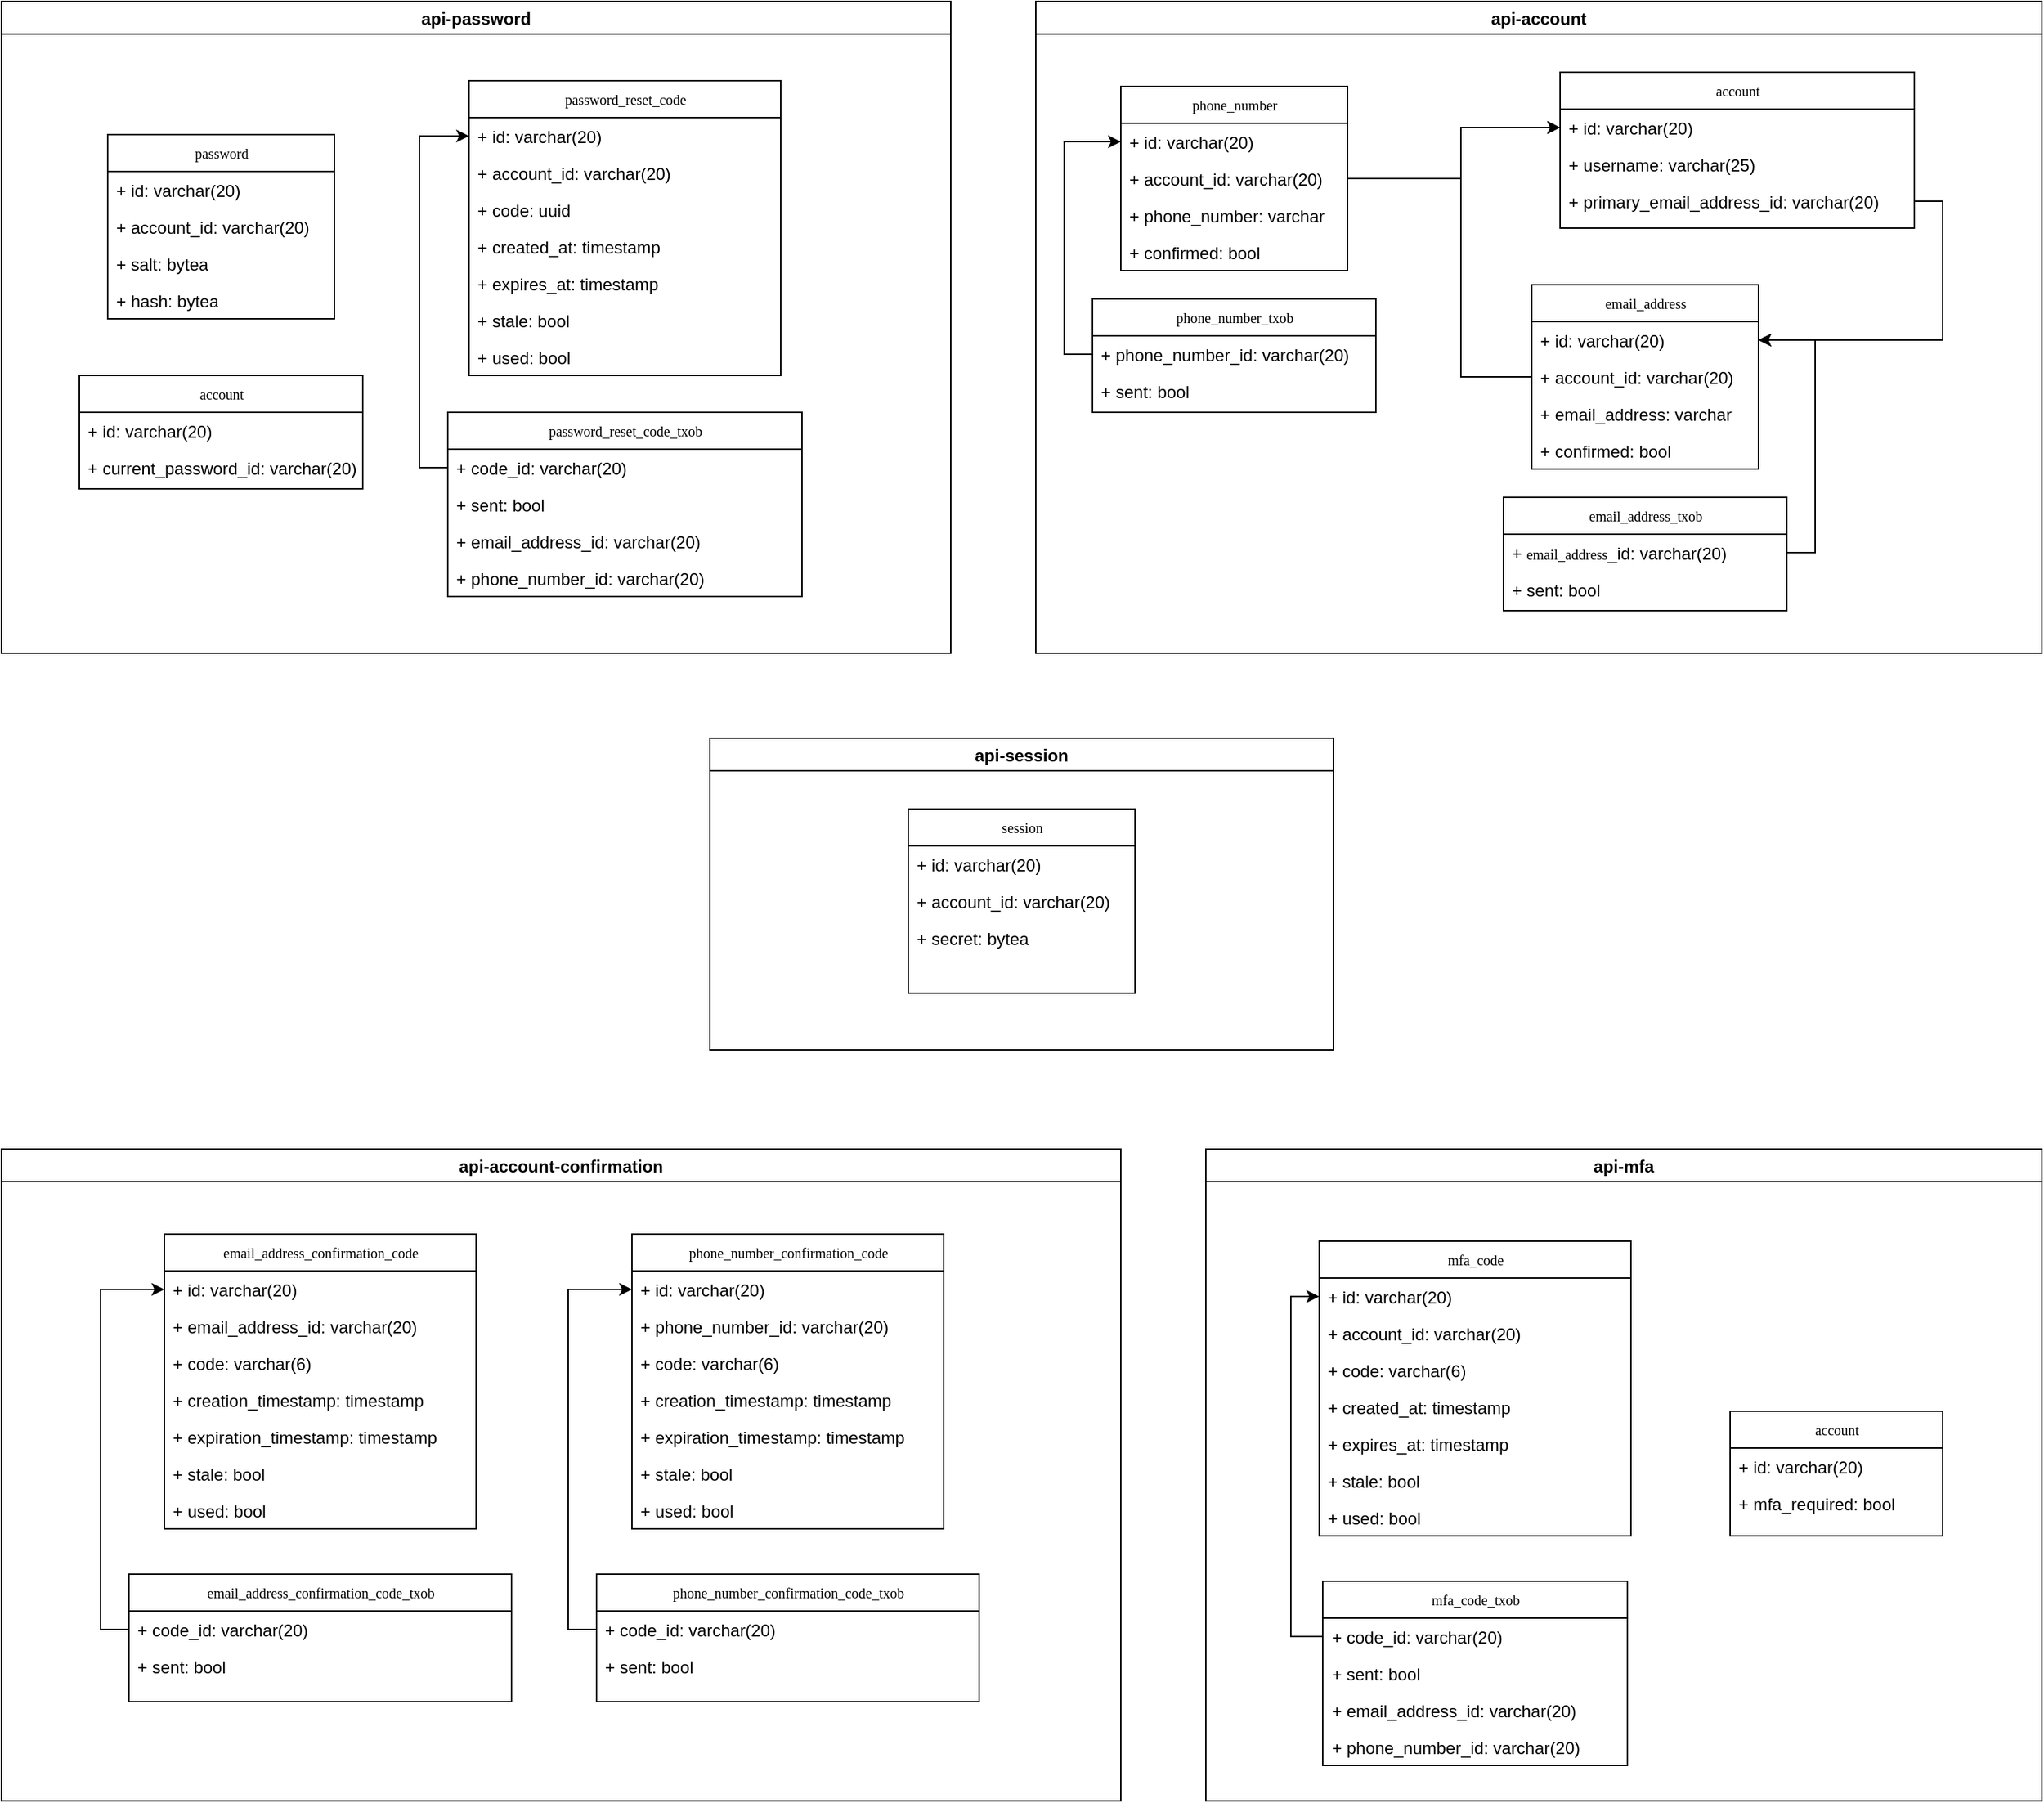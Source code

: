 <mxfile version="13.0.3" type="device" pages="5"><diagram name="db-schema" id="c4acf3e9-155e-7222-9cf6-157b1a14988f"><mxGraphModel dx="2265" dy="1403" grid="1" gridSize="10" guides="1" tooltips="0" connect="1" arrows="1" fold="1" page="0" pageScale="1" pageWidth="850" pageHeight="1100" background="#ffffff" math="0" shadow="0"><root><mxCell id="0"/><mxCell id="1" parent="0"/><mxCell id="SM941Grayl3pryWCEUwA-8" value="api-account-confirmation" style="swimlane;" parent="1" vertex="1"><mxGeometry x="-410" y="620" width="790" height="460" as="geometry"/></mxCell><mxCell id="SM941Grayl3pryWCEUwA-1" value="phone_number_confirmation_code" style="swimlane;html=1;fontStyle=0;childLayout=stackLayout;horizontal=1;startSize=26;fillColor=none;horizontalStack=0;resizeParent=1;resizeLast=0;collapsible=1;marginBottom=0;swimlaneFillColor=#ffffff;rounded=0;shadow=0;comic=0;labelBackgroundColor=none;strokeWidth=1;fontFamily=Verdana;fontSize=10;align=center;" parent="SM941Grayl3pryWCEUwA-8" vertex="1"><mxGeometry x="445" y="60" width="220" height="208" as="geometry"/></mxCell><mxCell id="SM941Grayl3pryWCEUwA-2" value="+ id: varchar(20)" style="text;html=1;strokeColor=none;fillColor=none;align=left;verticalAlign=top;spacingLeft=4;spacingRight=4;whiteSpace=wrap;overflow=hidden;rotatable=0;points=[[0,0.5],[1,0.5]];portConstraint=eastwest;" parent="SM941Grayl3pryWCEUwA-1" vertex="1"><mxGeometry y="26" width="220" height="26" as="geometry"/></mxCell><mxCell id="SM941Grayl3pryWCEUwA-3" value="+ phone_number_id: varchar(20)" style="text;html=1;strokeColor=none;fillColor=none;align=left;verticalAlign=top;spacingLeft=4;spacingRight=4;whiteSpace=wrap;overflow=hidden;rotatable=0;points=[[0,0.5],[1,0.5]];portConstraint=eastwest;" parent="SM941Grayl3pryWCEUwA-1" vertex="1"><mxGeometry y="52" width="220" height="26" as="geometry"/></mxCell><mxCell id="SM941Grayl3pryWCEUwA-4" value="+ code: varchar(6)" style="text;html=1;strokeColor=none;fillColor=none;align=left;verticalAlign=top;spacingLeft=4;spacingRight=4;whiteSpace=wrap;overflow=hidden;rotatable=0;points=[[0,0.5],[1,0.5]];portConstraint=eastwest;" parent="SM941Grayl3pryWCEUwA-1" vertex="1"><mxGeometry y="78" width="220" height="26" as="geometry"/></mxCell><mxCell id="7DR2UrZq0_w4pbEsjHaY-3" value="+ creation_timestamp: timestamp&lt;span class=&quot;pl-k&quot;&gt;&lt;/span&gt;" style="text;html=1;strokeColor=none;fillColor=none;align=left;verticalAlign=top;spacingLeft=4;spacingRight=4;whiteSpace=wrap;overflow=hidden;rotatable=0;points=[[0,0.5],[1,0.5]];portConstraint=eastwest;" parent="SM941Grayl3pryWCEUwA-1" vertex="1"><mxGeometry y="104" width="220" height="26" as="geometry"/></mxCell><mxCell id="SM941Grayl3pryWCEUwA-5" value="+ expiration_timestamp: timestamp&lt;span class=&quot;pl-k&quot;&gt;&lt;/span&gt;" style="text;html=1;strokeColor=none;fillColor=none;align=left;verticalAlign=top;spacingLeft=4;spacingRight=4;whiteSpace=wrap;overflow=hidden;rotatable=0;points=[[0,0.5],[1,0.5]];portConstraint=eastwest;" parent="SM941Grayl3pryWCEUwA-1" vertex="1"><mxGeometry y="130" width="220" height="26" as="geometry"/></mxCell><mxCell id="SM941Grayl3pryWCEUwA-6" value="+ stale: bool" style="text;html=1;strokeColor=none;fillColor=none;align=left;verticalAlign=top;spacingLeft=4;spacingRight=4;whiteSpace=wrap;overflow=hidden;rotatable=0;points=[[0,0.5],[1,0.5]];portConstraint=eastwest;" parent="SM941Grayl3pryWCEUwA-1" vertex="1"><mxGeometry y="156" width="220" height="26" as="geometry"/></mxCell><mxCell id="SM941Grayl3pryWCEUwA-7" value="+ used: bool&lt;span class=&quot;pl-k&quot;&gt;&lt;/span&gt;" style="text;html=1;strokeColor=none;fillColor=none;align=left;verticalAlign=top;spacingLeft=4;spacingRight=4;whiteSpace=wrap;overflow=hidden;rotatable=0;points=[[0,0.5],[1,0.5]];portConstraint=eastwest;" parent="SM941Grayl3pryWCEUwA-1" vertex="1"><mxGeometry y="182" width="220" height="26" as="geometry"/></mxCell><mxCell id="UJHmzE7j7-OvjLkoZ01G-41" value="email_address_confirmation_code" style="swimlane;html=1;fontStyle=0;childLayout=stackLayout;horizontal=1;startSize=26;fillColor=none;horizontalStack=0;resizeParent=1;resizeLast=0;collapsible=1;marginBottom=0;swimlaneFillColor=#ffffff;rounded=0;shadow=0;comic=0;labelBackgroundColor=none;strokeWidth=1;fontFamily=Verdana;fontSize=10;align=center;" parent="SM941Grayl3pryWCEUwA-8" vertex="1"><mxGeometry x="115" y="60" width="220" height="208" as="geometry"/></mxCell><mxCell id="UJHmzE7j7-OvjLkoZ01G-42" value="+ id: varchar(20)" style="text;html=1;strokeColor=none;fillColor=none;align=left;verticalAlign=top;spacingLeft=4;spacingRight=4;whiteSpace=wrap;overflow=hidden;rotatable=0;points=[[0,0.5],[1,0.5]];portConstraint=eastwest;" parent="UJHmzE7j7-OvjLkoZ01G-41" vertex="1"><mxGeometry y="26" width="220" height="26" as="geometry"/></mxCell><mxCell id="UJHmzE7j7-OvjLkoZ01G-43" value="+ email_address_id: varchar(20)" style="text;html=1;strokeColor=none;fillColor=none;align=left;verticalAlign=top;spacingLeft=4;spacingRight=4;whiteSpace=wrap;overflow=hidden;rotatable=0;points=[[0,0.5],[1,0.5]];portConstraint=eastwest;" parent="UJHmzE7j7-OvjLkoZ01G-41" vertex="1"><mxGeometry y="52" width="220" height="26" as="geometry"/></mxCell><mxCell id="UJHmzE7j7-OvjLkoZ01G-45" value="+ code: varchar(6)" style="text;html=1;strokeColor=none;fillColor=none;align=left;verticalAlign=top;spacingLeft=4;spacingRight=4;whiteSpace=wrap;overflow=hidden;rotatable=0;points=[[0,0.5],[1,0.5]];portConstraint=eastwest;" parent="UJHmzE7j7-OvjLkoZ01G-41" vertex="1"><mxGeometry y="78" width="220" height="26" as="geometry"/></mxCell><mxCell id="7DR2UrZq0_w4pbEsjHaY-2" value="+ creation_timestamp: timestamp&lt;span class=&quot;pl-k&quot;&gt;&lt;/span&gt;" style="text;html=1;strokeColor=none;fillColor=none;align=left;verticalAlign=top;spacingLeft=4;spacingRight=4;whiteSpace=wrap;overflow=hidden;rotatable=0;points=[[0,0.5],[1,0.5]];portConstraint=eastwest;" parent="UJHmzE7j7-OvjLkoZ01G-41" vertex="1"><mxGeometry y="104" width="220" height="26" as="geometry"/></mxCell><mxCell id="UJHmzE7j7-OvjLkoZ01G-46" value="+ expiration_timestamp: timestamp&lt;span class=&quot;pl-k&quot;&gt;&lt;/span&gt;" style="text;html=1;strokeColor=none;fillColor=none;align=left;verticalAlign=top;spacingLeft=4;spacingRight=4;whiteSpace=wrap;overflow=hidden;rotatable=0;points=[[0,0.5],[1,0.5]];portConstraint=eastwest;" parent="UJHmzE7j7-OvjLkoZ01G-41" vertex="1"><mxGeometry y="130" width="220" height="26" as="geometry"/></mxCell><mxCell id="UJHmzE7j7-OvjLkoZ01G-47" value="+ stale: bool" style="text;html=1;strokeColor=none;fillColor=none;align=left;verticalAlign=top;spacingLeft=4;spacingRight=4;whiteSpace=wrap;overflow=hidden;rotatable=0;points=[[0,0.5],[1,0.5]];portConstraint=eastwest;" parent="UJHmzE7j7-OvjLkoZ01G-41" vertex="1"><mxGeometry y="156" width="220" height="26" as="geometry"/></mxCell><mxCell id="UJHmzE7j7-OvjLkoZ01G-48" value="+ used: bool&lt;span class=&quot;pl-k&quot;&gt;&lt;/span&gt;" style="text;html=1;strokeColor=none;fillColor=none;align=left;verticalAlign=top;spacingLeft=4;spacingRight=4;whiteSpace=wrap;overflow=hidden;rotatable=0;points=[[0,0.5],[1,0.5]];portConstraint=eastwest;" parent="UJHmzE7j7-OvjLkoZ01G-41" vertex="1"><mxGeometry y="182" width="220" height="26" as="geometry"/></mxCell><mxCell id="7DR2UrZq0_w4pbEsjHaY-34" value="phone_number_confirmation_code_txob" style="swimlane;html=1;fontStyle=0;childLayout=stackLayout;horizontal=1;startSize=26;fillColor=none;horizontalStack=0;resizeParent=1;resizeLast=0;collapsible=1;marginBottom=0;swimlaneFillColor=#ffffff;rounded=0;shadow=0;comic=0;labelBackgroundColor=none;strokeWidth=1;fontFamily=Verdana;fontSize=10;align=center;" parent="SM941Grayl3pryWCEUwA-8" vertex="1"><mxGeometry x="420" y="300" width="270" height="90" as="geometry"/></mxCell><mxCell id="7DR2UrZq0_w4pbEsjHaY-35" value="+ code_id: varchar(20)" style="text;html=1;strokeColor=none;fillColor=none;align=left;verticalAlign=top;spacingLeft=4;spacingRight=4;whiteSpace=wrap;overflow=hidden;rotatable=0;points=[[0,0.5],[1,0.5]];portConstraint=eastwest;" parent="7DR2UrZq0_w4pbEsjHaY-34" vertex="1"><mxGeometry y="26" width="270" height="26" as="geometry"/></mxCell><mxCell id="7DR2UrZq0_w4pbEsjHaY-36" value="+ sent: bool" style="text;html=1;strokeColor=none;fillColor=none;align=left;verticalAlign=top;spacingLeft=4;spacingRight=4;whiteSpace=wrap;overflow=hidden;rotatable=0;points=[[0,0.5],[1,0.5]];portConstraint=eastwest;" parent="7DR2UrZq0_w4pbEsjHaY-34" vertex="1"><mxGeometry y="52" width="270" height="26" as="geometry"/></mxCell><mxCell id="7DR2UrZq0_w4pbEsjHaY-24" value="email_address_confirmation_code_txob" style="swimlane;html=1;fontStyle=0;childLayout=stackLayout;horizontal=1;startSize=26;fillColor=none;horizontalStack=0;resizeParent=1;resizeLast=0;collapsible=1;marginBottom=0;swimlaneFillColor=#ffffff;rounded=0;shadow=0;comic=0;labelBackgroundColor=none;strokeWidth=1;fontFamily=Verdana;fontSize=10;align=center;" parent="SM941Grayl3pryWCEUwA-8" vertex="1"><mxGeometry x="90" y="300" width="270" height="90" as="geometry"/></mxCell><mxCell id="7DR2UrZq0_w4pbEsjHaY-25" value="+ code_id: varchar(20)" style="text;html=1;strokeColor=none;fillColor=none;align=left;verticalAlign=top;spacingLeft=4;spacingRight=4;whiteSpace=wrap;overflow=hidden;rotatable=0;points=[[0,0.5],[1,0.5]];portConstraint=eastwest;" parent="7DR2UrZq0_w4pbEsjHaY-24" vertex="1"><mxGeometry y="26" width="270" height="26" as="geometry"/></mxCell><mxCell id="7DR2UrZq0_w4pbEsjHaY-26" value="+ sent: bool" style="text;html=1;strokeColor=none;fillColor=none;align=left;verticalAlign=top;spacingLeft=4;spacingRight=4;whiteSpace=wrap;overflow=hidden;rotatable=0;points=[[0,0.5],[1,0.5]];portConstraint=eastwest;" parent="7DR2UrZq0_w4pbEsjHaY-24" vertex="1"><mxGeometry y="52" width="270" height="26" as="geometry"/></mxCell><mxCell id="7DR2UrZq0_w4pbEsjHaY-33" style="edgeStyle=orthogonalEdgeStyle;rounded=0;orthogonalLoop=1;jettySize=auto;html=1;exitX=0;exitY=0.5;exitDx=0;exitDy=0;entryX=0;entryY=0.5;entryDx=0;entryDy=0;" parent="SM941Grayl3pryWCEUwA-8" source="7DR2UrZq0_w4pbEsjHaY-25" target="UJHmzE7j7-OvjLkoZ01G-42" edge="1"><mxGeometry relative="1" as="geometry"/></mxCell><mxCell id="7DR2UrZq0_w4pbEsjHaY-37" style="edgeStyle=orthogonalEdgeStyle;rounded=0;orthogonalLoop=1;jettySize=auto;html=1;exitX=0;exitY=0.5;exitDx=0;exitDy=0;entryX=0;entryY=0.5;entryDx=0;entryDy=0;" parent="SM941Grayl3pryWCEUwA-8" source="7DR2UrZq0_w4pbEsjHaY-35" target="SM941Grayl3pryWCEUwA-2" edge="1"><mxGeometry relative="1" as="geometry"/></mxCell><mxCell id="SM941Grayl3pryWCEUwA-9" value="api-mfa" style="swimlane;" parent="1" vertex="1"><mxGeometry x="440" y="620" width="590" height="460" as="geometry"/></mxCell><mxCell id="7DR2UrZq0_w4pbEsjHaY-5" value="account" style="swimlane;html=1;fontStyle=0;childLayout=stackLayout;horizontal=1;startSize=26;fillColor=none;horizontalStack=0;resizeParent=1;resizeLast=0;collapsible=1;marginBottom=0;swimlaneFillColor=#ffffff;rounded=0;shadow=0;comic=0;labelBackgroundColor=none;strokeWidth=1;fontFamily=Verdana;fontSize=10;align=center;" parent="SM941Grayl3pryWCEUwA-9" vertex="1"><mxGeometry x="370" y="185" width="150" height="88" as="geometry"/></mxCell><mxCell id="7DR2UrZq0_w4pbEsjHaY-6" value="+ id: varchar(20)" style="text;html=1;strokeColor=none;fillColor=none;align=left;verticalAlign=top;spacingLeft=4;spacingRight=4;whiteSpace=wrap;overflow=hidden;rotatable=0;points=[[0,0.5],[1,0.5]];portConstraint=eastwest;" parent="7DR2UrZq0_w4pbEsjHaY-5" vertex="1"><mxGeometry y="26" width="150" height="26" as="geometry"/></mxCell><mxCell id="7DR2UrZq0_w4pbEsjHaY-9" value="+ mfa_required: bool" style="text;html=1;strokeColor=none;fillColor=none;align=left;verticalAlign=top;spacingLeft=4;spacingRight=4;whiteSpace=wrap;overflow=hidden;rotatable=0;points=[[0,0.5],[1,0.5]];portConstraint=eastwest;" parent="7DR2UrZq0_w4pbEsjHaY-5" vertex="1"><mxGeometry y="52" width="150" height="26" as="geometry"/></mxCell><mxCell id="UJHmzE7j7-OvjLkoZ01G-32" value="mfa_code" style="swimlane;html=1;fontStyle=0;childLayout=stackLayout;horizontal=1;startSize=26;fillColor=none;horizontalStack=0;resizeParent=1;resizeLast=0;collapsible=1;marginBottom=0;swimlaneFillColor=#ffffff;rounded=0;shadow=0;comic=0;labelBackgroundColor=none;strokeWidth=1;fontFamily=Verdana;fontSize=10;align=center;" parent="SM941Grayl3pryWCEUwA-9" vertex="1"><mxGeometry x="80" y="65" width="220" height="208" as="geometry"/></mxCell><mxCell id="UJHmzE7j7-OvjLkoZ01G-33" value="+ id: varchar(20)" style="text;html=1;strokeColor=none;fillColor=none;align=left;verticalAlign=top;spacingLeft=4;spacingRight=4;whiteSpace=wrap;overflow=hidden;rotatable=0;points=[[0,0.5],[1,0.5]];portConstraint=eastwest;" parent="UJHmzE7j7-OvjLkoZ01G-32" vertex="1"><mxGeometry y="26" width="220" height="26" as="geometry"/></mxCell><mxCell id="UJHmzE7j7-OvjLkoZ01G-34" value="+ account_id: varchar(20)" style="text;html=1;strokeColor=none;fillColor=none;align=left;verticalAlign=top;spacingLeft=4;spacingRight=4;whiteSpace=wrap;overflow=hidden;rotatable=0;points=[[0,0.5],[1,0.5]];portConstraint=eastwest;" parent="UJHmzE7j7-OvjLkoZ01G-32" vertex="1"><mxGeometry y="52" width="220" height="26" as="geometry"/></mxCell><mxCell id="UJHmzE7j7-OvjLkoZ01G-36" value="+ code: varchar(6)" style="text;html=1;strokeColor=none;fillColor=none;align=left;verticalAlign=top;spacingLeft=4;spacingRight=4;whiteSpace=wrap;overflow=hidden;rotatable=0;points=[[0,0.5],[1,0.5]];portConstraint=eastwest;" parent="UJHmzE7j7-OvjLkoZ01G-32" vertex="1"><mxGeometry y="78" width="220" height="26" as="geometry"/></mxCell><mxCell id="7DR2UrZq0_w4pbEsjHaY-4" value="+ created_at: timestamp&lt;span class=&quot;pl-k&quot;&gt;&lt;/span&gt;" style="text;html=1;strokeColor=none;fillColor=none;align=left;verticalAlign=top;spacingLeft=4;spacingRight=4;whiteSpace=wrap;overflow=hidden;rotatable=0;points=[[0,0.5],[1,0.5]];portConstraint=eastwest;" parent="UJHmzE7j7-OvjLkoZ01G-32" vertex="1"><mxGeometry y="104" width="220" height="26" as="geometry"/></mxCell><mxCell id="UJHmzE7j7-OvjLkoZ01G-37" value="+ expires_at: timestamp&lt;span class=&quot;pl-k&quot;&gt;&lt;/span&gt;" style="text;html=1;strokeColor=none;fillColor=none;align=left;verticalAlign=top;spacingLeft=4;spacingRight=4;whiteSpace=wrap;overflow=hidden;rotatable=0;points=[[0,0.5],[1,0.5]];portConstraint=eastwest;" parent="UJHmzE7j7-OvjLkoZ01G-32" vertex="1"><mxGeometry y="130" width="220" height="26" as="geometry"/></mxCell><mxCell id="UJHmzE7j7-OvjLkoZ01G-38" value="+ stale: bool" style="text;html=1;strokeColor=none;fillColor=none;align=left;verticalAlign=top;spacingLeft=4;spacingRight=4;whiteSpace=wrap;overflow=hidden;rotatable=0;points=[[0,0.5],[1,0.5]];portConstraint=eastwest;" parent="UJHmzE7j7-OvjLkoZ01G-32" vertex="1"><mxGeometry y="156" width="220" height="26" as="geometry"/></mxCell><mxCell id="UJHmzE7j7-OvjLkoZ01G-39" value="+ used: bool&lt;span class=&quot;pl-k&quot;&gt;&lt;/span&gt;" style="text;html=1;strokeColor=none;fillColor=none;align=left;verticalAlign=top;spacingLeft=4;spacingRight=4;whiteSpace=wrap;overflow=hidden;rotatable=0;points=[[0,0.5],[1,0.5]];portConstraint=eastwest;" parent="UJHmzE7j7-OvjLkoZ01G-32" vertex="1"><mxGeometry y="182" width="220" height="26" as="geometry"/></mxCell><mxCell id="7DR2UrZq0_w4pbEsjHaY-41" style="edgeStyle=orthogonalEdgeStyle;rounded=0;orthogonalLoop=1;jettySize=auto;html=1;exitX=0;exitY=0.5;exitDx=0;exitDy=0;entryX=0;entryY=0.5;entryDx=0;entryDy=0;" parent="SM941Grayl3pryWCEUwA-9" source="7DR2UrZq0_w4pbEsjHaY-39" target="UJHmzE7j7-OvjLkoZ01G-33" edge="1"><mxGeometry relative="1" as="geometry"/></mxCell><mxCell id="7DR2UrZq0_w4pbEsjHaY-38" value="mfa_code_txob" style="swimlane;html=1;fontStyle=0;childLayout=stackLayout;horizontal=1;startSize=26;fillColor=none;horizontalStack=0;resizeParent=1;resizeLast=0;collapsible=1;marginBottom=0;swimlaneFillColor=#ffffff;rounded=0;shadow=0;comic=0;labelBackgroundColor=none;strokeWidth=1;fontFamily=Verdana;fontSize=10;align=center;" parent="SM941Grayl3pryWCEUwA-9" vertex="1"><mxGeometry x="82.5" y="305" width="215" height="130" as="geometry"/></mxCell><mxCell id="7DR2UrZq0_w4pbEsjHaY-39" value="+ code_id: varchar(20)" style="text;html=1;strokeColor=none;fillColor=none;align=left;verticalAlign=top;spacingLeft=4;spacingRight=4;whiteSpace=wrap;overflow=hidden;rotatable=0;points=[[0,0.5],[1,0.5]];portConstraint=eastwest;" parent="7DR2UrZq0_w4pbEsjHaY-38" vertex="1"><mxGeometry y="26" width="215" height="26" as="geometry"/></mxCell><mxCell id="7DR2UrZq0_w4pbEsjHaY-40" value="+ sent: bool" style="text;html=1;strokeColor=none;fillColor=none;align=left;verticalAlign=top;spacingLeft=4;spacingRight=4;whiteSpace=wrap;overflow=hidden;rotatable=0;points=[[0,0.5],[1,0.5]];portConstraint=eastwest;" parent="7DR2UrZq0_w4pbEsjHaY-38" vertex="1"><mxGeometry y="52" width="215" height="26" as="geometry"/></mxCell><mxCell id="P08JuGm-JRZz8qS7DkWQ-1" value="+ email_address_id: varchar(20)" style="text;html=1;strokeColor=none;fillColor=none;align=left;verticalAlign=top;spacingLeft=4;spacingRight=4;whiteSpace=wrap;overflow=hidden;rotatable=0;points=[[0,0.5],[1,0.5]];portConstraint=eastwest;" parent="7DR2UrZq0_w4pbEsjHaY-38" vertex="1"><mxGeometry y="78" width="215" height="26" as="geometry"/></mxCell><mxCell id="P08JuGm-JRZz8qS7DkWQ-2" value="+ phone_number_id: varchar(20)" style="text;html=1;strokeColor=none;fillColor=none;align=left;verticalAlign=top;spacingLeft=4;spacingRight=4;whiteSpace=wrap;overflow=hidden;rotatable=0;points=[[0,0.5],[1,0.5]];portConstraint=eastwest;" parent="7DR2UrZq0_w4pbEsjHaY-38" vertex="1"><mxGeometry y="104" width="215" height="26" as="geometry"/></mxCell><mxCell id="SM941Grayl3pryWCEUwA-10" value="api-password" style="swimlane;" parent="1" vertex="1"><mxGeometry x="-410" y="-190" width="670" height="460" as="geometry"/></mxCell><mxCell id="UJHmzE7j7-OvjLkoZ01G-19" value="password_reset_code" style="swimlane;html=1;fontStyle=0;childLayout=stackLayout;horizontal=1;startSize=26;fillColor=none;horizontalStack=0;resizeParent=1;resizeLast=0;collapsible=1;marginBottom=0;swimlaneFillColor=#ffffff;rounded=0;shadow=0;comic=0;labelBackgroundColor=none;strokeWidth=1;fontFamily=Verdana;fontSize=10;align=center;" parent="SM941Grayl3pryWCEUwA-10" vertex="1"><mxGeometry x="330" y="56" width="220" height="208" as="geometry"/></mxCell><mxCell id="UJHmzE7j7-OvjLkoZ01G-20" value="+ id: varchar(20)" style="text;html=1;strokeColor=none;fillColor=none;align=left;verticalAlign=top;spacingLeft=4;spacingRight=4;whiteSpace=wrap;overflow=hidden;rotatable=0;points=[[0,0.5],[1,0.5]];portConstraint=eastwest;" parent="UJHmzE7j7-OvjLkoZ01G-19" vertex="1"><mxGeometry y="26" width="220" height="26" as="geometry"/></mxCell><mxCell id="UJHmzE7j7-OvjLkoZ01G-21" value="+ account_id: varchar(20)" style="text;html=1;strokeColor=none;fillColor=none;align=left;verticalAlign=top;spacingLeft=4;spacingRight=4;whiteSpace=wrap;overflow=hidden;rotatable=0;points=[[0,0.5],[1,0.5]];portConstraint=eastwest;" parent="UJHmzE7j7-OvjLkoZ01G-19" vertex="1"><mxGeometry y="52" width="220" height="26" as="geometry"/></mxCell><mxCell id="UJHmzE7j7-OvjLkoZ01G-23" value="+ code: uuid&lt;span class=&quot;pl-k&quot;&gt;&lt;/span&gt;" style="text;html=1;strokeColor=none;fillColor=none;align=left;verticalAlign=top;spacingLeft=4;spacingRight=4;whiteSpace=wrap;overflow=hidden;rotatable=0;points=[[0,0.5],[1,0.5]];portConstraint=eastwest;" parent="UJHmzE7j7-OvjLkoZ01G-19" vertex="1"><mxGeometry y="78" width="220" height="26" as="geometry"/></mxCell><mxCell id="7DR2UrZq0_w4pbEsjHaY-1" value="+ created_at: timestamp&lt;span class=&quot;pl-k&quot;&gt;&lt;/span&gt;" style="text;html=1;strokeColor=none;fillColor=none;align=left;verticalAlign=top;spacingLeft=4;spacingRight=4;whiteSpace=wrap;overflow=hidden;rotatable=0;points=[[0,0.5],[1,0.5]];portConstraint=eastwest;" parent="UJHmzE7j7-OvjLkoZ01G-19" vertex="1"><mxGeometry y="104" width="220" height="26" as="geometry"/></mxCell><mxCell id="UJHmzE7j7-OvjLkoZ01G-29" value="+ expires_at: timestamp&lt;span class=&quot;pl-k&quot;&gt;&lt;/span&gt;" style="text;html=1;strokeColor=none;fillColor=none;align=left;verticalAlign=top;spacingLeft=4;spacingRight=4;whiteSpace=wrap;overflow=hidden;rotatable=0;points=[[0,0.5],[1,0.5]];portConstraint=eastwest;" parent="UJHmzE7j7-OvjLkoZ01G-19" vertex="1"><mxGeometry y="130" width="220" height="26" as="geometry"/></mxCell><mxCell id="UJHmzE7j7-OvjLkoZ01G-31" value="+ stale: bool" style="text;html=1;strokeColor=none;fillColor=none;align=left;verticalAlign=top;spacingLeft=4;spacingRight=4;whiteSpace=wrap;overflow=hidden;rotatable=0;points=[[0,0.5],[1,0.5]];portConstraint=eastwest;" parent="UJHmzE7j7-OvjLkoZ01G-19" vertex="1"><mxGeometry y="156" width="220" height="26" as="geometry"/></mxCell><mxCell id="UJHmzE7j7-OvjLkoZ01G-30" value="+ used: bool&lt;span class=&quot;pl-k&quot;&gt;&lt;/span&gt;" style="text;html=1;strokeColor=none;fillColor=none;align=left;verticalAlign=top;spacingLeft=4;spacingRight=4;whiteSpace=wrap;overflow=hidden;rotatable=0;points=[[0,0.5],[1,0.5]];portConstraint=eastwest;" parent="UJHmzE7j7-OvjLkoZ01G-19" vertex="1"><mxGeometry y="182" width="220" height="26" as="geometry"/></mxCell><mxCell id="UJHmzE7j7-OvjLkoZ01G-11" value="password" style="swimlane;html=1;fontStyle=0;childLayout=stackLayout;horizontal=1;startSize=26;fillColor=none;horizontalStack=0;resizeParent=1;resizeLast=0;collapsible=1;marginBottom=0;swimlaneFillColor=#ffffff;rounded=0;shadow=0;comic=0;labelBackgroundColor=none;strokeWidth=1;fontFamily=Verdana;fontSize=10;align=center;" parent="SM941Grayl3pryWCEUwA-10" vertex="1"><mxGeometry x="75" y="94" width="160" height="130" as="geometry"/></mxCell><mxCell id="UJHmzE7j7-OvjLkoZ01G-12" value="+ id: varchar(20)" style="text;html=1;strokeColor=none;fillColor=none;align=left;verticalAlign=top;spacingLeft=4;spacingRight=4;whiteSpace=wrap;overflow=hidden;rotatable=0;points=[[0,0.5],[1,0.5]];portConstraint=eastwest;" parent="UJHmzE7j7-OvjLkoZ01G-11" vertex="1"><mxGeometry y="26" width="160" height="26" as="geometry"/></mxCell><mxCell id="UJHmzE7j7-OvjLkoZ01G-13" value="+ account_id: varchar(20)" style="text;html=1;strokeColor=none;fillColor=none;align=left;verticalAlign=top;spacingLeft=4;spacingRight=4;whiteSpace=wrap;overflow=hidden;rotatable=0;points=[[0,0.5],[1,0.5]];portConstraint=eastwest;" parent="UJHmzE7j7-OvjLkoZ01G-11" vertex="1"><mxGeometry y="52" width="160" height="26" as="geometry"/></mxCell><mxCell id="UJHmzE7j7-OvjLkoZ01G-14" value="+ salt: &lt;span class=&quot;pl-k&quot;&gt;bytea&lt;/span&gt;" style="text;html=1;strokeColor=none;fillColor=none;align=left;verticalAlign=top;spacingLeft=4;spacingRight=4;whiteSpace=wrap;overflow=hidden;rotatable=0;points=[[0,0.5],[1,0.5]];portConstraint=eastwest;" parent="UJHmzE7j7-OvjLkoZ01G-11" vertex="1"><mxGeometry y="78" width="160" height="26" as="geometry"/></mxCell><mxCell id="UJHmzE7j7-OvjLkoZ01G-18" value="+ hash: &lt;span class=&quot;pl-k&quot;&gt;bytea&lt;/span&gt;" style="text;html=1;strokeColor=none;fillColor=none;align=left;verticalAlign=top;spacingLeft=4;spacingRight=4;whiteSpace=wrap;overflow=hidden;rotatable=0;points=[[0,0.5],[1,0.5]];portConstraint=eastwest;" parent="UJHmzE7j7-OvjLkoZ01G-11" vertex="1"><mxGeometry y="104" width="160" height="26" as="geometry"/></mxCell><mxCell id="7DR2UrZq0_w4pbEsjHaY-16" value="password_reset_code_txob" style="swimlane;html=1;fontStyle=0;childLayout=stackLayout;horizontal=1;startSize=26;fillColor=none;horizontalStack=0;resizeParent=1;resizeLast=0;collapsible=1;marginBottom=0;swimlaneFillColor=#ffffff;rounded=0;shadow=0;comic=0;labelBackgroundColor=none;strokeWidth=1;fontFamily=Verdana;fontSize=10;align=center;" parent="SM941Grayl3pryWCEUwA-10" vertex="1"><mxGeometry x="315" y="290" width="250" height="130" as="geometry"/></mxCell><mxCell id="7DR2UrZq0_w4pbEsjHaY-17" value="+ code_id: varchar(20)" style="text;html=1;strokeColor=none;fillColor=none;align=left;verticalAlign=top;spacingLeft=4;spacingRight=4;whiteSpace=wrap;overflow=hidden;rotatable=0;points=[[0,0.5],[1,0.5]];portConstraint=eastwest;" parent="7DR2UrZq0_w4pbEsjHaY-16" vertex="1"><mxGeometry y="26" width="250" height="26" as="geometry"/></mxCell><mxCell id="7DR2UrZq0_w4pbEsjHaY-18" value="+ sent: bool" style="text;html=1;strokeColor=none;fillColor=none;align=left;verticalAlign=top;spacingLeft=4;spacingRight=4;whiteSpace=wrap;overflow=hidden;rotatable=0;points=[[0,0.5],[1,0.5]];portConstraint=eastwest;" parent="7DR2UrZq0_w4pbEsjHaY-16" vertex="1"><mxGeometry y="52" width="250" height="26" as="geometry"/></mxCell><mxCell id="9VBC1XxxCEKw3rJlmAdr-1" value="+ email_address_id: varchar(20)" style="text;html=1;strokeColor=none;fillColor=none;align=left;verticalAlign=top;spacingLeft=4;spacingRight=4;whiteSpace=wrap;overflow=hidden;rotatable=0;points=[[0,0.5],[1,0.5]];portConstraint=eastwest;" parent="7DR2UrZq0_w4pbEsjHaY-16" vertex="1"><mxGeometry y="78" width="250" height="26" as="geometry"/></mxCell><mxCell id="9VBC1XxxCEKw3rJlmAdr-2" value="+ phone_number_id: varchar(20)" style="text;html=1;strokeColor=none;fillColor=none;align=left;verticalAlign=top;spacingLeft=4;spacingRight=4;whiteSpace=wrap;overflow=hidden;rotatable=0;points=[[0,0.5],[1,0.5]];portConstraint=eastwest;" parent="7DR2UrZq0_w4pbEsjHaY-16" vertex="1"><mxGeometry y="104" width="250" height="26" as="geometry"/></mxCell><mxCell id="UJHmzE7j7-OvjLkoZ01G-66" value="account" style="swimlane;html=1;fontStyle=0;childLayout=stackLayout;horizontal=1;startSize=26;fillColor=none;horizontalStack=0;resizeParent=1;resizeLast=0;collapsible=1;marginBottom=0;swimlaneFillColor=#ffffff;rounded=0;shadow=0;comic=0;labelBackgroundColor=none;strokeWidth=1;fontFamily=Verdana;fontSize=10;align=center;" parent="SM941Grayl3pryWCEUwA-10" vertex="1"><mxGeometry x="55" y="264" width="200" height="80" as="geometry"/></mxCell><mxCell id="UJHmzE7j7-OvjLkoZ01G-67" value="+ id: varchar(20)" style="text;html=1;strokeColor=none;fillColor=none;align=left;verticalAlign=top;spacingLeft=4;spacingRight=4;whiteSpace=wrap;overflow=hidden;rotatable=0;points=[[0,0.5],[1,0.5]];portConstraint=eastwest;" parent="UJHmzE7j7-OvjLkoZ01G-66" vertex="1"><mxGeometry y="26" width="200" height="26" as="geometry"/></mxCell><mxCell id="UJHmzE7j7-OvjLkoZ01G-68" value="+ current_password_id: varchar(20)" style="text;html=1;strokeColor=none;fillColor=none;align=left;verticalAlign=top;spacingLeft=4;spacingRight=4;whiteSpace=wrap;overflow=hidden;rotatable=0;points=[[0,0.5],[1,0.5]];portConstraint=eastwest;" parent="UJHmzE7j7-OvjLkoZ01G-66" vertex="1"><mxGeometry y="52" width="200" height="26" as="geometry"/></mxCell><mxCell id="7DR2UrZq0_w4pbEsjHaY-32" style="edgeStyle=orthogonalEdgeStyle;rounded=0;orthogonalLoop=1;jettySize=auto;html=1;exitX=0;exitY=0.5;exitDx=0;exitDy=0;entryX=0;entryY=0.5;entryDx=0;entryDy=0;" parent="SM941Grayl3pryWCEUwA-10" source="7DR2UrZq0_w4pbEsjHaY-17" target="UJHmzE7j7-OvjLkoZ01G-20" edge="1"><mxGeometry relative="1" as="geometry"/></mxCell><mxCell id="SM941Grayl3pryWCEUwA-11" value="api-account" style="swimlane;" parent="1" vertex="1"><mxGeometry x="320" y="-190" width="710" height="460" as="geometry"/></mxCell><mxCell id="17acba5748e5396b-20" value="phone_number" style="swimlane;html=1;fontStyle=0;childLayout=stackLayout;horizontal=1;startSize=26;fillColor=none;horizontalStack=0;resizeParent=1;resizeLast=0;collapsible=1;marginBottom=0;swimlaneFillColor=#ffffff;rounded=0;shadow=0;comic=0;labelBackgroundColor=none;strokeWidth=1;fontFamily=Verdana;fontSize=10;align=center;" parent="SM941Grayl3pryWCEUwA-11" vertex="1"><mxGeometry x="60" y="60" width="160" height="130" as="geometry"/></mxCell><mxCell id="17acba5748e5396b-21" value="+ id: varchar(20)" style="text;html=1;strokeColor=none;fillColor=none;align=left;verticalAlign=top;spacingLeft=4;spacingRight=4;whiteSpace=wrap;overflow=hidden;rotatable=0;points=[[0,0.5],[1,0.5]];portConstraint=eastwest;" parent="17acba5748e5396b-20" vertex="1"><mxGeometry y="26" width="160" height="26" as="geometry"/></mxCell><mxCell id="17acba5748e5396b-24" value="+ account_id: varchar(20)" style="text;html=1;strokeColor=none;fillColor=none;align=left;verticalAlign=top;spacingLeft=4;spacingRight=4;whiteSpace=wrap;overflow=hidden;rotatable=0;points=[[0,0.5],[1,0.5]];portConstraint=eastwest;" parent="17acba5748e5396b-20" vertex="1"><mxGeometry y="52" width="160" height="26" as="geometry"/></mxCell><mxCell id="17acba5748e5396b-26" value="+ phone_number: varchar" style="text;html=1;strokeColor=none;fillColor=none;align=left;verticalAlign=top;spacingLeft=4;spacingRight=4;whiteSpace=wrap;overflow=hidden;rotatable=0;points=[[0,0.5],[1,0.5]];portConstraint=eastwest;" parent="17acba5748e5396b-20" vertex="1"><mxGeometry y="78" width="160" height="26" as="geometry"/></mxCell><mxCell id="SM941Grayl3pryWCEUwA-12" value="+ confirmed: bool" style="text;html=1;strokeColor=none;fillColor=none;align=left;verticalAlign=top;spacingLeft=4;spacingRight=4;whiteSpace=wrap;overflow=hidden;rotatable=0;points=[[0,0.5],[1,0.5]];portConstraint=eastwest;" parent="17acba5748e5396b-20" vertex="1"><mxGeometry y="104" width="160" height="26" as="geometry"/></mxCell><mxCell id="17acba5748e5396b-30" value="account" style="swimlane;html=1;fontStyle=0;childLayout=stackLayout;horizontal=1;startSize=26;fillColor=none;horizontalStack=0;resizeParent=1;resizeLast=0;collapsible=1;marginBottom=0;swimlaneFillColor=#ffffff;rounded=0;shadow=0;comic=0;labelBackgroundColor=none;strokeWidth=1;fontFamily=Verdana;fontSize=10;align=center;" parent="SM941Grayl3pryWCEUwA-11" vertex="1"><mxGeometry x="370" y="50" width="250" height="110" as="geometry"/></mxCell><mxCell id="17acba5748e5396b-31" value="+ id: varchar(20)" style="text;html=1;strokeColor=none;fillColor=none;align=left;verticalAlign=top;spacingLeft=4;spacingRight=4;whiteSpace=wrap;overflow=hidden;rotatable=0;points=[[0,0.5],[1,0.5]];portConstraint=eastwest;" parent="17acba5748e5396b-30" vertex="1"><mxGeometry y="26" width="250" height="26" as="geometry"/></mxCell><mxCell id="17acba5748e5396b-32" value="+ username: varchar(25)" style="text;html=1;strokeColor=none;fillColor=none;align=left;verticalAlign=top;spacingLeft=4;spacingRight=4;whiteSpace=wrap;overflow=hidden;rotatable=0;points=[[0,0.5],[1,0.5]];portConstraint=eastwest;" parent="17acba5748e5396b-30" vertex="1"><mxGeometry y="52" width="250" height="26" as="geometry"/></mxCell><mxCell id="UJHmzE7j7-OvjLkoZ01G-8" value="+ primary_email_address_id: varchar(20)" style="text;html=1;strokeColor=none;fillColor=none;align=left;verticalAlign=top;spacingLeft=4;spacingRight=4;whiteSpace=wrap;overflow=hidden;rotatable=0;points=[[0,0.5],[1,0.5]];portConstraint=eastwest;" parent="17acba5748e5396b-30" vertex="1"><mxGeometry y="78" width="250" height="26" as="geometry"/></mxCell><mxCell id="UJHmzE7j7-OvjLkoZ01G-3" value="email_address" style="swimlane;html=1;fontStyle=0;childLayout=stackLayout;horizontal=1;startSize=26;fillColor=none;horizontalStack=0;resizeParent=1;resizeLast=0;collapsible=1;marginBottom=0;swimlaneFillColor=#ffffff;rounded=0;shadow=0;comic=0;labelBackgroundColor=none;strokeWidth=1;fontFamily=Verdana;fontSize=10;align=center;" parent="SM941Grayl3pryWCEUwA-11" vertex="1"><mxGeometry x="350" y="200" width="160" height="130" as="geometry"/></mxCell><mxCell id="UJHmzE7j7-OvjLkoZ01G-4" value="+ id: varchar(20)" style="text;html=1;strokeColor=none;fillColor=none;align=left;verticalAlign=top;spacingLeft=4;spacingRight=4;whiteSpace=wrap;overflow=hidden;rotatable=0;points=[[0,0.5],[1,0.5]];portConstraint=eastwest;" parent="UJHmzE7j7-OvjLkoZ01G-3" vertex="1"><mxGeometry y="26" width="160" height="26" as="geometry"/></mxCell><mxCell id="UJHmzE7j7-OvjLkoZ01G-5" value="+ account_id: varchar(20)" style="text;html=1;strokeColor=none;fillColor=none;align=left;verticalAlign=top;spacingLeft=4;spacingRight=4;whiteSpace=wrap;overflow=hidden;rotatable=0;points=[[0,0.5],[1,0.5]];portConstraint=eastwest;" parent="UJHmzE7j7-OvjLkoZ01G-3" vertex="1"><mxGeometry y="52" width="160" height="26" as="geometry"/></mxCell><mxCell id="UJHmzE7j7-OvjLkoZ01G-6" value="+ email_address: varchar" style="text;html=1;strokeColor=none;fillColor=none;align=left;verticalAlign=top;spacingLeft=4;spacingRight=4;whiteSpace=wrap;overflow=hidden;rotatable=0;points=[[0,0.5],[1,0.5]];portConstraint=eastwest;" parent="UJHmzE7j7-OvjLkoZ01G-3" vertex="1"><mxGeometry y="78" width="160" height="26" as="geometry"/></mxCell><mxCell id="UJHmzE7j7-OvjLkoZ01G-65" value="+ confirmed: bool" style="text;html=1;strokeColor=none;fillColor=none;align=left;verticalAlign=top;spacingLeft=4;spacingRight=4;whiteSpace=wrap;overflow=hidden;rotatable=0;points=[[0,0.5],[1,0.5]];portConstraint=eastwest;" parent="UJHmzE7j7-OvjLkoZ01G-3" vertex="1"><mxGeometry y="104" width="160" height="26" as="geometry"/></mxCell><mxCell id="P08JuGm-JRZz8qS7DkWQ-3" value="phone_number_txob" style="swimlane;html=1;fontStyle=0;childLayout=stackLayout;horizontal=1;startSize=26;fillColor=none;horizontalStack=0;resizeParent=1;resizeLast=0;collapsible=1;marginBottom=0;swimlaneFillColor=#ffffff;rounded=0;shadow=0;comic=0;labelBackgroundColor=none;strokeWidth=1;fontFamily=Verdana;fontSize=10;align=center;" parent="SM941Grayl3pryWCEUwA-11" vertex="1"><mxGeometry x="40" y="210" width="200" height="80" as="geometry"/></mxCell><mxCell id="P08JuGm-JRZz8qS7DkWQ-4" value="+ phone_number_id: varchar(20)" style="text;html=1;strokeColor=none;fillColor=none;align=left;verticalAlign=top;spacingLeft=4;spacingRight=4;whiteSpace=wrap;overflow=hidden;rotatable=0;points=[[0,0.5],[1,0.5]];portConstraint=eastwest;" parent="P08JuGm-JRZz8qS7DkWQ-3" vertex="1"><mxGeometry y="26" width="200" height="26" as="geometry"/></mxCell><mxCell id="P08JuGm-JRZz8qS7DkWQ-5" value="+ sent: bool" style="text;html=1;strokeColor=none;fillColor=none;align=left;verticalAlign=top;spacingLeft=4;spacingRight=4;whiteSpace=wrap;overflow=hidden;rotatable=0;points=[[0,0.5],[1,0.5]];portConstraint=eastwest;" parent="P08JuGm-JRZz8qS7DkWQ-3" vertex="1"><mxGeometry y="52" width="200" height="26" as="geometry"/></mxCell><mxCell id="7DR2UrZq0_w4pbEsjHaY-43" style="edgeStyle=orthogonalEdgeStyle;rounded=0;orthogonalLoop=1;jettySize=auto;html=1;exitX=1;exitY=0.5;exitDx=0;exitDy=0;entryX=1;entryY=0.5;entryDx=0;entryDy=0;" parent="SM941Grayl3pryWCEUwA-11" source="UJHmzE7j7-OvjLkoZ01G-8" target="UJHmzE7j7-OvjLkoZ01G-4" edge="1"><mxGeometry relative="1" as="geometry"/></mxCell><mxCell id="7DR2UrZq0_w4pbEsjHaY-44" style="edgeStyle=orthogonalEdgeStyle;rounded=0;orthogonalLoop=1;jettySize=auto;html=1;exitX=1;exitY=0.5;exitDx=0;exitDy=0;entryX=0;entryY=0.5;entryDx=0;entryDy=0;" parent="SM941Grayl3pryWCEUwA-11" source="17acba5748e5396b-24" target="17acba5748e5396b-31" edge="1"><mxGeometry relative="1" as="geometry"><Array as="points"><mxPoint x="300" y="125"/><mxPoint x="300" y="89"/></Array></mxGeometry></mxCell><mxCell id="7DR2UrZq0_w4pbEsjHaY-46" style="edgeStyle=orthogonalEdgeStyle;rounded=0;orthogonalLoop=1;jettySize=auto;html=1;exitX=0;exitY=0.5;exitDx=0;exitDy=0;entryX=0;entryY=0.5;entryDx=0;entryDy=0;" parent="SM941Grayl3pryWCEUwA-11" source="UJHmzE7j7-OvjLkoZ01G-5" target="17acba5748e5396b-31" edge="1"><mxGeometry relative="1" as="geometry"><Array as="points"><mxPoint x="300" y="265"/><mxPoint x="300" y="89"/></Array></mxGeometry></mxCell><mxCell id="P08JuGm-JRZz8qS7DkWQ-8" style="edgeStyle=orthogonalEdgeStyle;rounded=0;orthogonalLoop=1;jettySize=auto;html=1;exitX=0;exitY=0.5;exitDx=0;exitDy=0;entryX=0;entryY=0.5;entryDx=0;entryDy=0;" parent="SM941Grayl3pryWCEUwA-11" source="P08JuGm-JRZz8qS7DkWQ-4" target="17acba5748e5396b-21" edge="1"><mxGeometry relative="1" as="geometry"/></mxCell><mxCell id="P08JuGm-JRZz8qS7DkWQ-9" value="email_address_txob" style="swimlane;html=1;fontStyle=0;childLayout=stackLayout;horizontal=1;startSize=26;fillColor=none;horizontalStack=0;resizeParent=1;resizeLast=0;collapsible=1;marginBottom=0;swimlaneFillColor=#ffffff;rounded=0;shadow=0;comic=0;labelBackgroundColor=none;strokeWidth=1;fontFamily=Verdana;fontSize=10;align=center;" parent="SM941Grayl3pryWCEUwA-11" vertex="1"><mxGeometry x="330" y="350" width="200" height="80" as="geometry"/></mxCell><mxCell id="P08JuGm-JRZz8qS7DkWQ-10" value="+&amp;nbsp;&lt;span style=&quot;font-family: &amp;#34;verdana&amp;#34; ; font-size: 10px ; text-align: center&quot;&gt;email_address&lt;/span&gt;_id: varchar(20)" style="text;html=1;strokeColor=none;fillColor=none;align=left;verticalAlign=top;spacingLeft=4;spacingRight=4;whiteSpace=wrap;overflow=hidden;rotatable=0;points=[[0,0.5],[1,0.5]];portConstraint=eastwest;" parent="P08JuGm-JRZz8qS7DkWQ-9" vertex="1"><mxGeometry y="26" width="200" height="26" as="geometry"/></mxCell><mxCell id="P08JuGm-JRZz8qS7DkWQ-11" value="+ sent: bool" style="text;html=1;strokeColor=none;fillColor=none;align=left;verticalAlign=top;spacingLeft=4;spacingRight=4;whiteSpace=wrap;overflow=hidden;rotatable=0;points=[[0,0.5],[1,0.5]];portConstraint=eastwest;" parent="P08JuGm-JRZz8qS7DkWQ-9" vertex="1"><mxGeometry y="52" width="200" height="26" as="geometry"/></mxCell><mxCell id="P08JuGm-JRZz8qS7DkWQ-12" style="edgeStyle=orthogonalEdgeStyle;rounded=0;orthogonalLoop=1;jettySize=auto;html=1;exitX=1;exitY=0.5;exitDx=0;exitDy=0;entryX=1;entryY=0.5;entryDx=0;entryDy=0;" parent="SM941Grayl3pryWCEUwA-11" source="P08JuGm-JRZz8qS7DkWQ-10" target="UJHmzE7j7-OvjLkoZ01G-4" edge="1"><mxGeometry relative="1" as="geometry"/></mxCell><mxCell id="7DR2UrZq0_w4pbEsjHaY-10" value="api-session" style="swimlane;" parent="1" vertex="1"><mxGeometry x="90" y="330" width="440" height="220" as="geometry"/></mxCell><mxCell id="7DR2UrZq0_w4pbEsjHaY-11" value="session" style="swimlane;html=1;fontStyle=0;childLayout=stackLayout;horizontal=1;startSize=26;fillColor=none;horizontalStack=0;resizeParent=1;resizeLast=0;collapsible=1;marginBottom=0;swimlaneFillColor=#ffffff;rounded=0;shadow=0;comic=0;labelBackgroundColor=none;strokeWidth=1;fontFamily=Verdana;fontSize=10;align=center;" parent="7DR2UrZq0_w4pbEsjHaY-10" vertex="1"><mxGeometry x="140" y="50" width="160" height="130" as="geometry"/></mxCell><mxCell id="7DR2UrZq0_w4pbEsjHaY-12" value="+ id: varchar(20)" style="text;html=1;strokeColor=none;fillColor=none;align=left;verticalAlign=top;spacingLeft=4;spacingRight=4;whiteSpace=wrap;overflow=hidden;rotatable=0;points=[[0,0.5],[1,0.5]];portConstraint=eastwest;" parent="7DR2UrZq0_w4pbEsjHaY-11" vertex="1"><mxGeometry y="26" width="160" height="26" as="geometry"/></mxCell><mxCell id="7DR2UrZq0_w4pbEsjHaY-13" value="+ account_id: varchar(20)" style="text;html=1;strokeColor=none;fillColor=none;align=left;verticalAlign=top;spacingLeft=4;spacingRight=4;whiteSpace=wrap;overflow=hidden;rotatable=0;points=[[0,0.5],[1,0.5]];portConstraint=eastwest;" parent="7DR2UrZq0_w4pbEsjHaY-11" vertex="1"><mxGeometry y="52" width="160" height="26" as="geometry"/></mxCell><mxCell id="7DR2UrZq0_w4pbEsjHaY-42" value="+ secret: bytea" style="text;html=1;strokeColor=none;fillColor=none;align=left;verticalAlign=top;spacingLeft=4;spacingRight=4;whiteSpace=wrap;overflow=hidden;rotatable=0;points=[[0,0.5],[1,0.5]];portConstraint=eastwest;" parent="7DR2UrZq0_w4pbEsjHaY-11" vertex="1"><mxGeometry y="78" width="160" height="26" as="geometry"/></mxCell></root></mxGraphModel></diagram><diagram id="LZt0vu87PmnUh9Y4Vofu" name="register-email"><mxGraphModel dx="1906" dy="524" grid="1" gridSize="10" guides="1" tooltips="1" connect="1" arrows="1" fold="1" page="0" pageScale="1" pageWidth="850" pageHeight="1100" math="0" shadow="0"><root><mxCell id="asWrgz3ff4pWapSD9pfW-0"/><mxCell id="asWrgz3ff4pWapSD9pfW-1" parent="asWrgz3ff4pWapSD9pfW-0"/><mxCell id="oCN0p-bSrH8LBbWy3u-6-2" style="edgeStyle=orthogonalEdgeStyle;rounded=0;orthogonalLoop=1;jettySize=auto;html=1;entryX=0.07;entryY=0.4;entryDx=0;entryDy=0;entryPerimeter=0;" parent="asWrgz3ff4pWapSD9pfW-1" source="oCN0p-bSrH8LBbWy3u-6-1" target="oCN0p-bSrH8LBbWy3u-6-0" edge="1"><mxGeometry relative="1" as="geometry"><Array as="points"><mxPoint x="-230" y="570"/><mxPoint x="-230" y="497"/></Array></mxGeometry></mxCell><mxCell id="oCN0p-bSrH8LBbWy3u-6-1" value="Client" style="shape=umlActor;verticalLabelPosition=bottom;labelBackgroundColor=#ffffff;verticalAlign=top;html=1;outlineConnect=0;" parent="asWrgz3ff4pWapSD9pfW-1" vertex="1"><mxGeometry x="-405" y="540" width="30" height="60" as="geometry"/></mxCell><mxCell id="CkQUKqsJDaIybhfIT_wq-0" value="api-confirmation" style="swimlane;" parent="asWrgz3ff4pWapSD9pfW-1" vertex="1"><mxGeometry x="-190" y="720" width="1060" height="320" as="geometry"/></mxCell><mxCell id="CkQUKqsJDaIybhfIT_wq-10" value="db" style="shape=cylinder;whiteSpace=wrap;html=1;boundedLbl=1;backgroundOutline=1;" parent="CkQUKqsJDaIybhfIT_wq-0" vertex="1"><mxGeometry x="710" y="70" width="100" height="70" as="geometry"/></mxCell><mxCell id="CkQUKqsJDaIybhfIT_wq-14" style="edgeStyle=orthogonalEdgeStyle;rounded=0;orthogonalLoop=1;jettySize=auto;html=1;exitX=0.875;exitY=0.5;exitDx=0;exitDy=0;exitPerimeter=0;" parent="CkQUKqsJDaIybhfIT_wq-0" source="CkQUKqsJDaIybhfIT_wq-13" edge="1"><mxGeometry relative="1" as="geometry"><mxPoint x="710" y="109" as="targetPoint"/><Array as="points"><mxPoint x="500" y="95"/><mxPoint x="500" y="109"/></Array></mxGeometry></mxCell><mxCell id="CkQUKqsJDaIybhfIT_wq-15" value="&amp;nbsp;3b) persist code &amp;amp; &lt;br&gt;tx outbox record&lt;br&gt;w/ unique ID" style="edgeLabel;html=1;align=center;verticalAlign=middle;resizable=0;points=[];" parent="CkQUKqsJDaIybhfIT_wq-14" vertex="1" connectable="0"><mxGeometry x="-0.565" y="-2" relative="1" as="geometry"><mxPoint x="89" y="-6" as="offset"/></mxGeometry></mxCell><mxCell id="Pz1ZvGIZ0qblcHk0046S-3" style="edgeStyle=orthogonalEdgeStyle;rounded=0;orthogonalLoop=1;jettySize=auto;html=1;exitX=0.075;exitY=0.5;exitDx=0;exitDy=0;exitPerimeter=0;" parent="CkQUKqsJDaIybhfIT_wq-0" source="CkQUKqsJDaIybhfIT_wq-13" target="Pz1ZvGIZ0qblcHk0046S-0" edge="1"><mxGeometry relative="1" as="geometry"/></mxCell><mxCell id="Pz1ZvGIZ0qblcHk0046S-4" value="&amp;nbsp;3a) read from topic.&amp;nbsp;&lt;br&gt;disregard if we've seen&lt;br&gt;this event ID before&amp;nbsp;" style="edgeLabel;html=1;align=center;verticalAlign=middle;resizable=0;points=[];" parent="Pz1ZvGIZ0qblcHk0046S-3" vertex="1" connectable="0"><mxGeometry x="0.284" y="-1" relative="1" as="geometry"><mxPoint x="21.66" y="0.97" as="offset"/></mxGeometry></mxCell><mxCell id="CkQUKqsJDaIybhfIT_wq-13" value="Async 1" style="ellipse;shape=cloud;whiteSpace=wrap;html=1;rounded=0;" parent="CkQUKqsJDaIybhfIT_wq-0" vertex="1"><mxGeometry x="400" y="60" width="80" height="70" as="geometry"/></mxCell><mxCell id="Pz1ZvGIZ0qblcHk0046S-0" value="create email &lt;br&gt;confirmation code &lt;br&gt;request" style="strokeWidth=1;html=1;shape=mxgraph.flowchart.direct_data;whiteSpace=wrap;rounded=0;" parent="CkQUKqsJDaIybhfIT_wq-0" vertex="1"><mxGeometry x="30" y="50" width="170" height="70" as="geometry"/></mxCell><mxCell id="Pz1ZvGIZ0qblcHk0046S-9" style="edgeStyle=orthogonalEdgeStyle;rounded=0;orthogonalLoop=1;jettySize=auto;html=1;exitX=0.875;exitY=0.5;exitDx=0;exitDy=0;exitPerimeter=0;entryX=0.576;entryY=1.039;entryDx=0;entryDy=0;entryPerimeter=0;" parent="CkQUKqsJDaIybhfIT_wq-0" source="Pz1ZvGIZ0qblcHk0046S-8" target="CkQUKqsJDaIybhfIT_wq-10" edge="1"><mxGeometry relative="1" as="geometry"><Array as="points"><mxPoint x="768" y="175"/></Array></mxGeometry></mxCell><mxCell id="Pz1ZvGIZ0qblcHk0046S-10" value="&amp;nbsp;3c) read event from tx outbox&amp;nbsp;" style="edgeLabel;html=1;align=center;verticalAlign=middle;resizable=0;points=[];" parent="Pz1ZvGIZ0qblcHk0046S-9" vertex="1" connectable="0"><mxGeometry x="-0.639" y="-1" relative="1" as="geometry"><mxPoint x="59.66" y="-1.01" as="offset"/></mxGeometry></mxCell><mxCell id="Pz1ZvGIZ0qblcHk0046S-16" style="edgeStyle=orthogonalEdgeStyle;rounded=0;orthogonalLoop=1;jettySize=auto;html=1;exitX=0.96;exitY=0.7;exitDx=0;exitDy=0;exitPerimeter=0;entryX=0.579;entryY=1.015;entryDx=0;entryDy=0;entryPerimeter=0;" parent="CkQUKqsJDaIybhfIT_wq-0" source="Pz1ZvGIZ0qblcHk0046S-8" target="CkQUKqsJDaIybhfIT_wq-10" edge="1"><mxGeometry relative="1" as="geometry"><Array as="points"><mxPoint x="350" y="189"/><mxPoint x="350" y="210"/><mxPoint x="768" y="210"/></Array></mxGeometry></mxCell><mxCell id="Pz1ZvGIZ0qblcHk0046S-17" value="&amp;nbsp;3e) mark tx outbox record as sent&amp;nbsp;" style="edgeLabel;html=1;align=center;verticalAlign=middle;resizable=0;points=[];" parent="Pz1ZvGIZ0qblcHk0046S-16" vertex="1" connectable="0"><mxGeometry x="-0.39" relative="1" as="geometry"><mxPoint as="offset"/></mxGeometry></mxCell><mxCell id="Pz1ZvGIZ0qblcHk0046S-8" value="Async 2" style="ellipse;shape=cloud;whiteSpace=wrap;html=1;rounded=0;" parent="CkQUKqsJDaIybhfIT_wq-0" vertex="1"><mxGeometry x="250" y="140" width="80" height="70" as="geometry"/></mxCell><mxCell id="eVwnWcnpOqmEt5BD9xsp-3" value="ConfirmEmail" style="ellipse;shape=cloud;whiteSpace=wrap;html=1;" parent="CkQUKqsJDaIybhfIT_wq-0" vertex="1"><mxGeometry x="870" y="180" width="130" height="80" as="geometry"/></mxCell><mxCell id="wHyQL65JUhWnxFmLdQYS-1" style="edgeStyle=orthogonalEdgeStyle;rounded=0;orthogonalLoop=1;jettySize=auto;html=1;entryX=1;entryY=0.7;entryDx=0;entryDy=0;exitX=0.25;exitY=0.25;exitDx=0;exitDy=0;exitPerimeter=0;" parent="CkQUKqsJDaIybhfIT_wq-0" source="eVwnWcnpOqmEt5BD9xsp-3" target="CkQUKqsJDaIybhfIT_wq-10" edge="1"><mxGeometry relative="1" as="geometry"><mxPoint x="820" y="280" as="sourcePoint"/><mxPoint x="920.97" y="196" as="targetPoint"/><Array as="points"><mxPoint x="902" y="130"/><mxPoint x="845" y="130"/><mxPoint x="845" y="119"/></Array></mxGeometry></mxCell><mxCell id="wHyQL65JUhWnxFmLdQYS-2" value="&amp;nbsp;6a) check code validity&lt;br&gt;6b) write txob" style="edgeLabel;html=1;align=center;verticalAlign=middle;resizable=0;points=[];" parent="wHyQL65JUhWnxFmLdQYS-1" vertex="1" connectable="0"><mxGeometry x="-0.426" relative="1" as="geometry"><mxPoint as="offset"/></mxGeometry></mxCell><mxCell id="6w6qYIjcoiYHf4N8T5fN-1" style="edgeStyle=orthogonalEdgeStyle;rounded=0;orthogonalLoop=1;jettySize=auto;html=1;exitX=0.16;exitY=0.55;exitDx=0;exitDy=0;exitPerimeter=0;entryX=1;entryY=0.5;entryDx=0;entryDy=0;" parent="CkQUKqsJDaIybhfIT_wq-0" source="6w6qYIjcoiYHf4N8T5fN-0" target="CkQUKqsJDaIybhfIT_wq-10" edge="1"><mxGeometry relative="1" as="geometry"/></mxCell><mxCell id="6w6qYIjcoiYHf4N8T5fN-2" value="6c) read txob" style="edgeLabel;html=1;align=center;verticalAlign=middle;resizable=0;points=[];" parent="6w6qYIjcoiYHf4N8T5fN-1" vertex="1" connectable="0"><mxGeometry x="-0.123" y="3" relative="1" as="geometry"><mxPoint as="offset"/></mxGeometry></mxCell><mxCell id="6w6qYIjcoiYHf4N8T5fN-0" value="Async 3" style="ellipse;shape=cloud;whiteSpace=wrap;html=1;rounded=0;" parent="CkQUKqsJDaIybhfIT_wq-0" vertex="1"><mxGeometry x="950" y="60" width="80" height="70" as="geometry"/></mxCell><mxCell id="CkQUKqsJDaIybhfIT_wq-1" value="api-account" style="swimlane;rounded=0;" parent="asWrgz3ff4pWapSD9pfW-1" vertex="1"><mxGeometry x="-190" y="410" width="1060" height="270" as="geometry"/></mxCell><mxCell id="Pz1ZvGIZ0qblcHk0046S-19" style="edgeStyle=orthogonalEdgeStyle;rounded=0;orthogonalLoop=1;jettySize=auto;html=1;exitX=0.96;exitY=0.7;exitDx=0;exitDy=0;exitPerimeter=0;entryX=0;entryY=0.7;entryDx=0;entryDy=0;" parent="CkQUKqsJDaIybhfIT_wq-1" source="oCN0p-bSrH8LBbWy3u-6-0" target="05ZxPCQ2kT53nKXt_Qf9-0" edge="1"><mxGeometry relative="1" as="geometry"><Array as="points"><mxPoint x="165" y="140"/><mxPoint x="470" y="140"/><mxPoint x="470" y="109"/></Array></mxGeometry></mxCell><mxCell id="Pz1ZvGIZ0qblcHk0046S-20" value="&lt;font style=&quot;font-size: 11px&quot;&gt;&lt;span style=&quot;background-color: rgb(248 , 249 , 250)&quot;&gt;&amp;nbsp;2b) persist email &amp;amp;&amp;nbsp;&lt;/span&gt;&lt;br&gt;&lt;span style=&quot;background-color: rgb(248 , 249 , 250)&quot;&gt;tx outbox record &lt;br&gt;w/ unique ID&lt;/span&gt;&lt;/font&gt;" style="edgeLabel;html=1;align=center;verticalAlign=middle;resizable=0;points=[];" parent="Pz1ZvGIZ0qblcHk0046S-19" vertex="1" connectable="0"><mxGeometry x="-0.63" y="1" relative="1" as="geometry"><mxPoint x="89.2" y="1" as="offset"/></mxGeometry></mxCell><mxCell id="oCN0p-bSrH8LBbWy3u-6-0" value="RegisterEmail" style="ellipse;shape=cloud;whiteSpace=wrap;html=1;" parent="CkQUKqsJDaIybhfIT_wq-1" vertex="1"><mxGeometry x="40" y="55" width="130" height="80" as="geometry"/></mxCell><mxCell id="05ZxPCQ2kT53nKXt_Qf9-0" value="db" style="shape=cylinder;whiteSpace=wrap;html=1;boundedLbl=1;backgroundOutline=1;" parent="CkQUKqsJDaIybhfIT_wq-1" vertex="1"><mxGeometry x="510" y="60" width="100" height="70" as="geometry"/></mxCell><mxCell id="05ZxPCQ2kT53nKXt_Qf9-1" style="edgeStyle=orthogonalEdgeStyle;rounded=0;orthogonalLoop=1;jettySize=auto;html=1;entryX=0;entryY=0.5;entryDx=0;entryDy=0;exitX=0.875;exitY=0.5;exitDx=0;exitDy=0;exitPerimeter=0;" parent="CkQUKqsJDaIybhfIT_wq-1" source="oCN0p-bSrH8LBbWy3u-6-0" target="05ZxPCQ2kT53nKXt_Qf9-0" edge="1"><mxGeometry relative="1" as="geometry"/></mxCell><mxCell id="_8-hdoVHxPVFtRPGKa8R-1" value="&lt;span style=&quot;background-color: rgb(248 , 249 , 250)&quot;&gt;&amp;nbsp;2a) check if email is already&lt;br&gt;registered and confirmed&lt;br&gt;&lt;/span&gt;" style="edgeLabel;html=1;align=center;verticalAlign=middle;resizable=0;points=[];" parent="05ZxPCQ2kT53nKXt_Qf9-1" vertex="1" connectable="0"><mxGeometry x="0.2" y="-3" relative="1" as="geometry"><mxPoint x="-77.54" y="-3" as="offset"/></mxGeometry></mxCell><mxCell id="CkQUKqsJDaIybhfIT_wq-5" style="edgeStyle=orthogonalEdgeStyle;rounded=0;orthogonalLoop=1;jettySize=auto;html=1;entryX=0.5;entryY=1;entryDx=0;entryDy=0;exitX=0.875;exitY=0.5;exitDx=0;exitDy=0;exitPerimeter=0;" parent="CkQUKqsJDaIybhfIT_wq-1" source="CkQUKqsJDaIybhfIT_wq-4" target="05ZxPCQ2kT53nKXt_Qf9-0" edge="1"><mxGeometry relative="1" as="geometry"/></mxCell><mxCell id="CkQUKqsJDaIybhfIT_wq-6" value="&amp;nbsp;2c) read from tx outbox&amp;nbsp;" style="edgeLabel;html=1;align=center;verticalAlign=middle;resizable=0;points=[];" parent="CkQUKqsJDaIybhfIT_wq-5" vertex="1" connectable="0"><mxGeometry x="-0.708" y="-1" relative="1" as="geometry"><mxPoint x="76" y="-1" as="offset"/></mxGeometry></mxCell><mxCell id="Pz1ZvGIZ0qblcHk0046S-21" style="edgeStyle=orthogonalEdgeStyle;rounded=0;orthogonalLoop=1;jettySize=auto;html=1;exitX=0.8;exitY=0.8;exitDx=0;exitDy=0;exitPerimeter=0;entryX=0.5;entryY=1;entryDx=0;entryDy=0;" parent="CkQUKqsJDaIybhfIT_wq-1" source="CkQUKqsJDaIybhfIT_wq-4" target="05ZxPCQ2kT53nKXt_Qf9-0" edge="1"><mxGeometry relative="1" as="geometry"><Array as="points"><mxPoint x="324" y="240"/><mxPoint x="560" y="240"/></Array></mxGeometry></mxCell><mxCell id="Pz1ZvGIZ0qblcHk0046S-22" value="&amp;nbsp;2e) mark tx outbox record as sent&amp;nbsp;" style="edgeLabel;html=1;align=center;verticalAlign=middle;resizable=0;points=[];" parent="Pz1ZvGIZ0qblcHk0046S-21" vertex="1" connectable="0"><mxGeometry x="-0.516" y="-1" relative="1" as="geometry"><mxPoint x="49" y="-1" as="offset"/></mxGeometry></mxCell><mxCell id="CkQUKqsJDaIybhfIT_wq-4" value="Async 1" style="ellipse;shape=cloud;whiteSpace=wrap;html=1;rounded=0;" parent="CkQUKqsJDaIybhfIT_wq-1" vertex="1"><mxGeometry x="260" y="170" width="80" height="60" as="geometry"/></mxCell><mxCell id="6w6qYIjcoiYHf4N8T5fN-3" value="confirm&lt;br&gt;email&lt;br&gt;request" style="strokeWidth=1;html=1;shape=mxgraph.flowchart.direct_data;whiteSpace=wrap;rounded=0;" parent="CkQUKqsJDaIybhfIT_wq-1" vertex="1"><mxGeometry x="660" y="150" width="170" height="70" as="geometry"/></mxCell><mxCell id="6w6qYIjcoiYHf4N8T5fN-6" style="edgeStyle=orthogonalEdgeStyle;rounded=0;orthogonalLoop=1;jettySize=auto;html=1;exitX=0.55;exitY=0.95;exitDx=0;exitDy=0;exitPerimeter=0;entryX=1;entryY=0.5;entryDx=0;entryDy=0;entryPerimeter=0;" parent="CkQUKqsJDaIybhfIT_wq-1" source="6w6qYIjcoiYHf4N8T5fN-5" target="6w6qYIjcoiYHf4N8T5fN-3" edge="1"><mxGeometry relative="1" as="geometry"><Array as="points"><mxPoint x="850" y="121"/><mxPoint x="850" y="185"/></Array></mxGeometry></mxCell><mxCell id="6w6qYIjcoiYHf4N8T5fN-8" value="&amp;nbsp;7a) read event" style="edgeLabel;html=1;align=center;verticalAlign=middle;resizable=0;points=[];" parent="6w6qYIjcoiYHf4N8T5fN-6" vertex="1" connectable="0"><mxGeometry x="-0.007" relative="1" as="geometry"><mxPoint x="32.5" as="offset"/></mxGeometry></mxCell><mxCell id="6w6qYIjcoiYHf4N8T5fN-9" style="edgeStyle=orthogonalEdgeStyle;rounded=0;orthogonalLoop=1;jettySize=auto;html=1;exitX=0.16;exitY=0.55;exitDx=0;exitDy=0;exitPerimeter=0;entryX=1;entryY=0.5;entryDx=0;entryDy=0;" parent="CkQUKqsJDaIybhfIT_wq-1" source="6w6qYIjcoiYHf4N8T5fN-5" target="05ZxPCQ2kT53nKXt_Qf9-0" edge="1"><mxGeometry relative="1" as="geometry"/></mxCell><mxCell id="6w6qYIjcoiYHf4N8T5fN-10" value="&amp;nbsp;7b) mark as confirmed" style="edgeLabel;html=1;align=center;verticalAlign=middle;resizable=0;points=[];labelBorderColor=none;" parent="6w6qYIjcoiYHf4N8T5fN-9" vertex="1" connectable="0"><mxGeometry x="-0.212" y="-1" relative="1" as="geometry"><mxPoint x="27.2" y="-2.5" as="offset"/></mxGeometry></mxCell><mxCell id="6w6qYIjcoiYHf4N8T5fN-5" value="Async 2" style="ellipse;shape=cloud;whiteSpace=wrap;html=1;rounded=0;" parent="CkQUKqsJDaIybhfIT_wq-1" vertex="1"><mxGeometry x="910" y="40" width="80" height="70" as="geometry"/></mxCell><mxCell id="CkQUKqsJDaIybhfIT_wq-2" value="1) I want to register a new email address to my account" style="shape=callout;whiteSpace=wrap;html=1;perimeter=calloutPerimeter;rounded=0;" parent="asWrgz3ff4pWapSD9pfW-1" vertex="1"><mxGeometry x="-430" y="430" width="150" height="110" as="geometry"/></mxCell><mxCell id="CkQUKqsJDaIybhfIT_wq-7" style="edgeStyle=orthogonalEdgeStyle;rounded=0;orthogonalLoop=1;jettySize=auto;html=1;" parent="asWrgz3ff4pWapSD9pfW-1" source="CkQUKqsJDaIybhfIT_wq-4" edge="1"><mxGeometry relative="1" as="geometry"><mxPoint x="-90" y="767" as="targetPoint"/><Array as="points"><mxPoint x="-90" y="610"/></Array></mxGeometry></mxCell><mxCell id="CkQUKqsJDaIybhfIT_wq-8" value="&amp;nbsp;2d) write to topic&amp;nbsp;" style="edgeLabel;html=1;align=center;verticalAlign=middle;resizable=0;points=[];" parent="CkQUKqsJDaIybhfIT_wq-7" vertex="1" connectable="0"><mxGeometry x="-0.817" relative="1" as="geometry"><mxPoint x="-61" as="offset"/></mxGeometry></mxCell><mxCell id="CkQUKqsJDaIybhfIT_wq-16" value="api-hermes" style="swimlane;rounded=0;" parent="asWrgz3ff4pWapSD9pfW-1" vertex="1"><mxGeometry x="-190" y="1080" width="1060" height="420" as="geometry"/></mxCell><mxCell id="eVwnWcnpOqmEt5BD9xsp-7" value="send email &lt;br&gt;request" style="strokeWidth=1;html=1;shape=mxgraph.flowchart.direct_data;whiteSpace=wrap;rounded=0;" parent="CkQUKqsJDaIybhfIT_wq-16" vertex="1"><mxGeometry x="40" y="90" width="120" height="60" as="geometry"/></mxCell><mxCell id="Pz1ZvGIZ0qblcHk0046S-12" style="edgeStyle=orthogonalEdgeStyle;rounded=0;orthogonalLoop=1;jettySize=auto;html=1;exitX=0.16;exitY=0.55;exitDx=0;exitDy=0;exitPerimeter=0;entryX=1.023;entryY=0.58;entryDx=0;entryDy=0;entryPerimeter=0;" parent="CkQUKqsJDaIybhfIT_wq-16" source="Pz1ZvGIZ0qblcHk0046S-11" target="eVwnWcnpOqmEt5BD9xsp-7" edge="1"><mxGeometry relative="1" as="geometry"/></mxCell><mxCell id="Pz1ZvGIZ0qblcHk0046S-13" value="&amp;nbsp;4a) read from topic.&lt;br&gt;disregard if we'eve seen&lt;br&gt;this event ID before" style="edgeLabel;html=1;align=center;verticalAlign=middle;resizable=0;points=[];" parent="Pz1ZvGIZ0qblcHk0046S-12" vertex="1" connectable="0"><mxGeometry x="-0.08" y="2" relative="1" as="geometry"><mxPoint x="-0.04" as="offset"/></mxGeometry></mxCell><mxCell id="CLPlcdhc6v6RB7QORobB-5" style="edgeStyle=orthogonalEdgeStyle;rounded=0;orthogonalLoop=1;jettySize=auto;html=1;exitX=0.55;exitY=0.95;exitDx=0;exitDy=0;exitPerimeter=0;entryX=1;entryY=0.3;entryDx=0;entryDy=0;" parent="CkQUKqsJDaIybhfIT_wq-16" source="Pz1ZvGIZ0qblcHk0046S-11" target="CLPlcdhc6v6RB7QORobB-4" edge="1"><mxGeometry relative="1" as="geometry"><Array as="points"><mxPoint x="414" y="160"/><mxPoint x="380" y="160"/><mxPoint x="380" y="241"/></Array></mxGeometry></mxCell><mxCell id="CLPlcdhc6v6RB7QORobB-6" value="&amp;nbsp;4b) persist event" style="edgeLabel;html=1;align=center;verticalAlign=middle;resizable=0;points=[];" parent="CLPlcdhc6v6RB7QORobB-5" vertex="1" connectable="0"><mxGeometry x="-0.308" relative="1" as="geometry"><mxPoint x="10" as="offset"/></mxGeometry></mxCell><mxCell id="Pz1ZvGIZ0qblcHk0046S-11" value="Async 1" style="ellipse;shape=cloud;whiteSpace=wrap;html=1;rounded=0;" parent="CkQUKqsJDaIybhfIT_wq-16" vertex="1"><mxGeometry x="370" y="60" width="80" height="70" as="geometry"/></mxCell><mxCell id="CLPlcdhc6v6RB7QORobB-4" value="db" style="shape=cylinder;whiteSpace=wrap;html=1;boundedLbl=1;backgroundOutline=1;" parent="CkQUKqsJDaIybhfIT_wq-16" vertex="1"><mxGeometry x="170" y="220" width="100" height="70" as="geometry"/></mxCell><mxCell id="CLPlcdhc6v6RB7QORobB-12" style="edgeStyle=orthogonalEdgeStyle;rounded=0;orthogonalLoop=1;jettySize=auto;html=1;exitX=0.07;exitY=0.4;exitDx=0;exitDy=0;exitPerimeter=0;" parent="CkQUKqsJDaIybhfIT_wq-16" source="CLPlcdhc6v6RB7QORobB-7" edge="1"><mxGeometry relative="1" as="geometry"><mxPoint x="270" y="279" as="targetPoint"/><Array as="points"><mxPoint x="512" y="178"/><mxPoint x="512" y="279"/></Array></mxGeometry></mxCell><mxCell id="CLPlcdhc6v6RB7QORobB-13" value="&amp;nbsp;4c) read event&amp;nbsp;&lt;br&gt;from tx outbox" style="edgeLabel;html=1;align=center;verticalAlign=middle;resizable=0;points=[];" parent="CLPlcdhc6v6RB7QORobB-12" vertex="1" connectable="0"><mxGeometry x="-0.437" y="2" relative="1" as="geometry"><mxPoint x="-23" y="1" as="offset"/></mxGeometry></mxCell><mxCell id="CLPlcdhc6v6RB7QORobB-17" value="&lt;span style=&quot;font-family: &amp;#34;helvetica&amp;#34;&quot;&gt;&amp;nbsp;4e) mark tx&amp;nbsp;&lt;/span&gt;&lt;br style=&quot;font-family: &amp;#34;helvetica&amp;#34;&quot;&gt;&lt;span style=&quot;font-family: &amp;#34;helvetica&amp;#34;&quot;&gt;outbox record&amp;nbsp;&lt;/span&gt;&lt;br style=&quot;font-family: &amp;#34;helvetica&amp;#34;&quot;&gt;&lt;span style=&quot;font-family: &amp;#34;helvetica&amp;#34;&quot;&gt;as sent&lt;/span&gt;" style="edgeStyle=orthogonalEdgeStyle;rounded=0;orthogonalLoop=1;jettySize=auto;html=1;entryX=0.5;entryY=1;entryDx=0;entryDy=0;exitX=0.55;exitY=0.95;exitDx=0;exitDy=0;exitPerimeter=0;" parent="CkQUKqsJDaIybhfIT_wq-16" source="CLPlcdhc6v6RB7QORobB-7" target="CLPlcdhc6v6RB7QORobB-4" edge="1"><mxGeometry x="0.122" relative="1" as="geometry"><Array as="points"><mxPoint x="814" y="255"/><mxPoint x="760" y="255"/><mxPoint x="760" y="370"/><mxPoint x="220" y="370"/></Array><mxPoint as="offset"/></mxGeometry></mxCell><mxCell id="CLPlcdhc6v6RB7QORobB-7" value="Async 2" style="ellipse;shape=cloud;whiteSpace=wrap;html=1;rounded=0;" parent="CkQUKqsJDaIybhfIT_wq-16" vertex="1"><mxGeometry x="770" y="150" width="80" height="70" as="geometry"/></mxCell><mxCell id="CkQUKqsJDaIybhfIT_wq-18" style="edgeStyle=orthogonalEdgeStyle;rounded=0;orthogonalLoop=1;jettySize=auto;html=1;exitX=0.16;exitY=0.55;exitDx=0;exitDy=0;exitPerimeter=0;entryX=0.5;entryY=0;entryDx=0;entryDy=0;entryPerimeter=0;" parent="asWrgz3ff4pWapSD9pfW-1" source="Pz1ZvGIZ0qblcHk0046S-8" target="eVwnWcnpOqmEt5BD9xsp-7" edge="1"><mxGeometry relative="1" as="geometry"><mxPoint x="-39" y="1098" as="targetPoint"/><Array as="points"><mxPoint x="-10" y="899"/><mxPoint x="-10" y="1060"/><mxPoint x="-90" y="1060"/></Array></mxGeometry></mxCell><mxCell id="CkQUKqsJDaIybhfIT_wq-19" value="&amp;nbsp;3d) write to topic" style="edgeLabel;html=1;align=center;verticalAlign=middle;resizable=0;points=[];" parent="CkQUKqsJDaIybhfIT_wq-18" vertex="1" connectable="0"><mxGeometry x="-0.712" y="-2" relative="1" as="geometry"><mxPoint x="-20.8" y="28.1" as="offset"/></mxGeometry></mxCell><mxCell id="eVwnWcnpOqmEt5BD9xsp-0" value="Client" style="shape=umlActor;verticalLabelPosition=bottom;labelBackgroundColor=#ffffff;verticalAlign=top;html=1;outlineConnect=0;" parent="asWrgz3ff4pWapSD9pfW-1" vertex="1"><mxGeometry x="1010" y="1010" width="30" height="60" as="geometry"/></mxCell><mxCell id="CLPlcdhc6v6RB7QORobB-0" style="edgeStyle=orthogonalEdgeStyle;rounded=0;orthogonalLoop=1;jettySize=auto;html=1;entryX=0.96;entryY=0.7;entryDx=0;entryDy=0;entryPerimeter=0;exitX=0.5;exitY=0.5;exitDx=0;exitDy=0;exitPerimeter=0;" parent="asWrgz3ff4pWapSD9pfW-1" source="eVwnWcnpOqmEt5BD9xsp-0" target="eVwnWcnpOqmEt5BD9xsp-3" edge="1"><mxGeometry relative="1" as="geometry"><Array as="points"><mxPoint x="950" y="1040"/><mxPoint x="950" y="956"/></Array></mxGeometry></mxCell><mxCell id="eVwnWcnpOqmEt5BD9xsp-1" value="5) Clicks confirmation link&lt;br&gt;in email" style="shape=callout;whiteSpace=wrap;html=1;perimeter=calloutPerimeter;rounded=0;" parent="asWrgz3ff4pWapSD9pfW-1" vertex="1"><mxGeometry x="980" y="900" width="150" height="110" as="geometry"/></mxCell><mxCell id="CLPlcdhc6v6RB7QORobB-10" style="edgeStyle=orthogonalEdgeStyle;rounded=0;orthogonalLoop=1;jettySize=auto;html=1;exitX=0.96;exitY=0.7;exitDx=0;exitDy=0;exitPerimeter=0;entryX=0;entryY=1;entryDx=0;entryDy=0;entryPerimeter=0;" parent="asWrgz3ff4pWapSD9pfW-1" source="CLPlcdhc6v6RB7QORobB-7" target="eVwnWcnpOqmEt5BD9xsp-0" edge="1"><mxGeometry relative="1" as="geometry"><mxPoint x="950" y="1280" as="targetPoint"/></mxGeometry></mxCell><mxCell id="CLPlcdhc6v6RB7QORobB-11" value="&amp;nbsp;4d) send email&amp;nbsp;" style="edgeLabel;html=1;align=center;verticalAlign=middle;resizable=0;points=[];" parent="CLPlcdhc6v6RB7QORobB-10" vertex="1" connectable="0"><mxGeometry x="-0.784" y="-3" relative="1" as="geometry"><mxPoint y="-2" as="offset"/></mxGeometry></mxCell><mxCell id="6w6qYIjcoiYHf4N8T5fN-4" style="edgeStyle=orthogonalEdgeStyle;rounded=0;orthogonalLoop=1;jettySize=auto;html=1;exitX=0.625;exitY=0.2;exitDx=0;exitDy=0;exitPerimeter=0;entryX=1;entryY=0.5;entryDx=0;entryDy=0;entryPerimeter=0;dashed=1;" parent="asWrgz3ff4pWapSD9pfW-1" source="6w6qYIjcoiYHf4N8T5fN-0" target="6w6qYIjcoiYHf4N8T5fN-3" edge="1"><mxGeometry relative="1" as="geometry"><Array as="points"><mxPoint x="810" y="595"/></Array></mxGeometry></mxCell><mxCell id="6w6qYIjcoiYHf4N8T5fN-7" value="6d) write to topic" style="edgeLabel;html=1;align=center;verticalAlign=middle;resizable=0;points=[];" parent="6w6qYIjcoiYHf4N8T5fN-4" vertex="1" connectable="0"><mxGeometry x="-0.707" y="3" relative="1" as="geometry"><mxPoint x="3" y="30.29" as="offset"/></mxGeometry></mxCell></root></mxGraphModel></diagram><diagram id="emHKKfopcKyAH3E68eSc" name="login"><mxGraphModel dx="1106" dy="924" grid="1" gridSize="10" guides="1" tooltips="1" connect="1" arrows="1" fold="1" page="0" pageScale="1" pageWidth="850" pageHeight="1100" math="0" shadow="0"><root><mxCell id="KoZdpkiUCmNo2NoODtBi-0"/><mxCell id="KoZdpkiUCmNo2NoODtBi-1" parent="KoZdpkiUCmNo2NoODtBi-0"/><mxCell id="2Z2b3DI2Gyebj-gYBAGK-0" style="edgeStyle=orthogonalEdgeStyle;rounded=0;orthogonalLoop=1;jettySize=auto;html=1;entryX=0.515;entryY=0.1;entryDx=0;entryDy=0;entryPerimeter=0;dashed=1;" parent="KoZdpkiUCmNo2NoODtBi-1" source="2Z2b3DI2Gyebj-gYBAGK-1" target="2Z2b3DI2Gyebj-gYBAGK-11" edge="1"><mxGeometry relative="1" as="geometry"><Array as="points"><mxPoint x="560" y="310"/><mxPoint x="637" y="310"/></Array></mxGeometry></mxCell><mxCell id="2Z2b3DI2Gyebj-gYBAGK-1" value="Client" style="shape=umlActor;verticalLabelPosition=bottom;labelBackgroundColor=#ffffff;verticalAlign=top;html=1;outlineConnect=0;" parent="KoZdpkiUCmNo2NoODtBi-1" vertex="1"><mxGeometry x="545" y="190" width="30" height="60" as="geometry"/></mxCell><mxCell id="2Z2b3DI2Gyebj-gYBAGK-2" value="api-confirmation" style="swimlane;" parent="KoZdpkiUCmNo2NoODtBi-1" vertex="1"><mxGeometry x="130" y="660" width="220" height="190" as="geometry"/></mxCell><mxCell id="2Z2b3DI2Gyebj-gYBAGK-5" value="IsConfirmed" style="ellipse;shape=cloud;whiteSpace=wrap;html=1;" parent="2Z2b3DI2Gyebj-gYBAGK-2" vertex="1"><mxGeometry x="20" y="40" width="140" height="90" as="geometry"/></mxCell><mxCell id="2Z2b3DI2Gyebj-gYBAGK-10" value="api-session" style="swimlane;rounded=0;" parent="KoZdpkiUCmNo2NoODtBi-1" vertex="1"><mxGeometry x="380" y="330" width="690" height="270" as="geometry"/></mxCell><mxCell id="C00piJzfkEpG5Uj4ZZWq-6" style="edgeStyle=orthogonalEdgeStyle;rounded=0;orthogonalLoop=1;jettySize=auto;html=1;exitX=0.875;exitY=0.5;exitDx=0;exitDy=0;exitPerimeter=0;entryX=0;entryY=0.5;entryDx=0;entryDy=0;" parent="2Z2b3DI2Gyebj-gYBAGK-10" source="2Z2b3DI2Gyebj-gYBAGK-11" target="2Z2b3DI2Gyebj-gYBAGK-6" edge="1"><mxGeometry relative="1" as="geometry"><Array as="points"><mxPoint x="304" y="100"/><mxPoint x="500" y="100"/><mxPoint x="500" y="115"/></Array></mxGeometry></mxCell><mxCell id="C00piJzfkEpG5Uj4ZZWq-7" value="&amp;nbsp;2e) persist session&amp;nbsp;" style="edgeLabel;html=1;align=center;verticalAlign=middle;resizable=0;points=[];" parent="C00piJzfkEpG5Uj4ZZWq-6" vertex="1" connectable="0"><mxGeometry x="-0.482" y="1" relative="1" as="geometry"><mxPoint x="53.25" y="1" as="offset"/></mxGeometry></mxCell><mxCell id="2Z2b3DI2Gyebj-gYBAGK-11" value="Login" style="ellipse;shape=cloud;whiteSpace=wrap;html=1;" parent="2Z2b3DI2Gyebj-gYBAGK-10" vertex="1"><mxGeometry x="190" y="70" width="130" height="80" as="geometry"/></mxCell><mxCell id="2Z2b3DI2Gyebj-gYBAGK-6" value="db" style="shape=cylinder;whiteSpace=wrap;html=1;boundedLbl=1;backgroundOutline=1;" parent="2Z2b3DI2Gyebj-gYBAGK-10" vertex="1"><mxGeometry x="530" y="80" width="100" height="70" as="geometry"/></mxCell><mxCell id="2Z2b3DI2Gyebj-gYBAGK-18" value="1) I want to login w/ an email, username, or phone number" style="shape=callout;whiteSpace=wrap;html=1;perimeter=calloutPerimeter;rounded=0;" parent="KoZdpkiUCmNo2NoODtBi-1" vertex="1"><mxGeometry x="520" y="80" width="150" height="110" as="geometry"/></mxCell><mxCell id="NP1srPWS96ChYmFBBIjm-2" value="api-account" style="swimlane;rounded=0;" parent="KoZdpkiUCmNo2NoODtBi-1" vertex="1"><mxGeometry x="90" y="360" width="220" height="190" as="geometry"/></mxCell><mxCell id="NP1srPWS96ChYmFBBIjm-3" value="GetAccount" style="ellipse;shape=cloud;whiteSpace=wrap;html=1;" parent="NP1srPWS96ChYmFBBIjm-2" vertex="1"><mxGeometry x="40" y="50" width="140" height="90" as="geometry"/></mxCell><mxCell id="NP1srPWS96ChYmFBBIjm-4" style="edgeStyle=orthogonalEdgeStyle;rounded=0;orthogonalLoop=1;jettySize=auto;html=1;exitX=0.16;exitY=0.55;exitDx=0;exitDy=0;exitPerimeter=0;entryX=0.875;entryY=0.5;entryDx=0;entryDy=0;entryPerimeter=0;dashed=1;" parent="KoZdpkiUCmNo2NoODtBi-1" source="2Z2b3DI2Gyebj-gYBAGK-11" target="NP1srPWS96ChYmFBBIjm-3" edge="1"><mxGeometry relative="1" as="geometry"><mxPoint x="50" y="316" as="targetPoint"/><Array as="points"><mxPoint x="330" y="444"/><mxPoint x="330" y="455"/></Array></mxGeometry></mxCell><mxCell id="NP1srPWS96ChYmFBBIjm-5" value="&amp;nbsp;2a) get account by email, &lt;br&gt;username or phone number&amp;nbsp;" style="edgeLabel;html=1;align=center;verticalAlign=middle;resizable=0;points=[];" parent="NP1srPWS96ChYmFBBIjm-4" vertex="1" connectable="0"><mxGeometry x="-0.551" y="-1" relative="1" as="geometry"><mxPoint x="-32.8" y="2" as="offset"/></mxGeometry></mxCell><mxCell id="C00piJzfkEpG5Uj4ZZWq-0" style="edgeStyle=orthogonalEdgeStyle;rounded=0;orthogonalLoop=1;jettySize=auto;html=1;exitX=0.13;exitY=0.77;exitDx=0;exitDy=0;exitPerimeter=0;entryX=0.88;entryY=0.25;entryDx=0;entryDy=0;entryPerimeter=0;dashed=1;" parent="KoZdpkiUCmNo2NoODtBi-1" source="2Z2b3DI2Gyebj-gYBAGK-11" target="2Z2b3DI2Gyebj-gYBAGK-5" edge="1"><mxGeometry relative="1" as="geometry"><Array as="points"><mxPoint x="560" y="462"/><mxPoint x="560" y="540"/><mxPoint x="440" y="540"/><mxPoint x="440" y="700"/><mxPoint x="273" y="700"/></Array></mxGeometry></mxCell><mxCell id="C00piJzfkEpG5Uj4ZZWq-1" value="&amp;nbsp;2b) is confirmed?" style="edgeLabel;html=1;align=center;verticalAlign=middle;resizable=0;points=[];" parent="C00piJzfkEpG5Uj4ZZWq-0" vertex="1" connectable="0"><mxGeometry x="-0.752" y="-3" relative="1" as="geometry"><mxPoint x="-77" y="35.3" as="offset"/></mxGeometry></mxCell><mxCell id="C00piJzfkEpG5Uj4ZZWq-2" value="api-password" style="swimlane;rounded=0;" parent="KoZdpkiUCmNo2NoODtBi-1" vertex="1"><mxGeometry x="560" y="660" width="220" height="190" as="geometry"/></mxCell><mxCell id="C00piJzfkEpG5Uj4ZZWq-3" value="CheckPassword" style="ellipse;shape=cloud;whiteSpace=wrap;html=1;" parent="C00piJzfkEpG5Uj4ZZWq-2" vertex="1"><mxGeometry x="30" y="50" width="140" height="90" as="geometry"/></mxCell><mxCell id="C00piJzfkEpG5Uj4ZZWq-4" style="edgeStyle=orthogonalEdgeStyle;rounded=0;orthogonalLoop=1;jettySize=auto;html=1;exitX=0.31;exitY=0.8;exitDx=0;exitDy=0;exitPerimeter=0;entryX=0.07;entryY=0.4;entryDx=0;entryDy=0;entryPerimeter=0;dashed=1;" parent="KoZdpkiUCmNo2NoODtBi-1" source="2Z2b3DI2Gyebj-gYBAGK-11" target="C00piJzfkEpG5Uj4ZZWq-3" edge="1"><mxGeometry relative="1" as="geometry"><Array as="points"><mxPoint x="610" y="700"/><mxPoint x="580" y="700"/></Array></mxGeometry></mxCell><mxCell id="C00piJzfkEpG5Uj4ZZWq-5" value="&amp;nbsp;2c) check password&amp;nbsp;" style="edgeLabel;html=1;align=center;verticalAlign=middle;resizable=0;points=[];" parent="C00piJzfkEpG5Uj4ZZWq-4" vertex="1" connectable="0"><mxGeometry x="-0.513" relative="1" as="geometry"><mxPoint x="20.5" as="offset"/></mxGeometry></mxCell><mxCell id="C00piJzfkEpG5Uj4ZZWq-8" style="edgeStyle=orthogonalEdgeStyle;rounded=0;orthogonalLoop=1;jettySize=auto;html=1;exitX=0.25;exitY=0.25;exitDx=0;exitDy=0;exitPerimeter=0;dashed=1;" parent="KoZdpkiUCmNo2NoODtBi-1" source="2Z2b3DI2Gyebj-gYBAGK-11" edge="1"><mxGeometry relative="1" as="geometry"><mxPoint x="550" y="250" as="targetPoint"/><Array as="points"><mxPoint x="603" y="390"/><mxPoint x="450" y="390"/><mxPoint x="450" y="250"/></Array></mxGeometry></mxCell><mxCell id="C00piJzfkEpG5Uj4ZZWq-9" value="&amp;nbsp;2f) return JWT&amp;nbsp;" style="edgeLabel;html=1;align=center;verticalAlign=middle;resizable=0;points=[];" parent="C00piJzfkEpG5Uj4ZZWq-8" vertex="1" connectable="0"><mxGeometry x="-0.54" y="43" relative="1" as="geometry"><mxPoint x="-25.5" y="-43" as="offset"/></mxGeometry></mxCell><mxCell id="QznxtahDjxIa0sWlY-GE-0" value="api-mfa" style="swimlane;rounded=0;" parent="KoZdpkiUCmNo2NoODtBi-1" vertex="1"><mxGeometry x="900" y="660" width="220" height="190" as="geometry"/></mxCell><mxCell id="QznxtahDjxIa0sWlY-GE-1" value="RequiresMfa" style="ellipse;shape=cloud;whiteSpace=wrap;html=1;" parent="QznxtahDjxIa0sWlY-GE-0" vertex="1"><mxGeometry x="30" y="50" width="140" height="90" as="geometry"/></mxCell><mxCell id="QznxtahDjxIa0sWlY-GE-2" value="&lt;font style=&quot;font-size: 28px&quot;&gt;MINILITH&lt;/font&gt;" style="text;html=1;strokeColor=none;fillColor=none;align=center;verticalAlign=middle;whiteSpace=wrap;rounded=0;" parent="KoZdpkiUCmNo2NoODtBi-1" vertex="1"><mxGeometry x="210" y="170" width="40" height="20" as="geometry"/></mxCell><mxCell id="QznxtahDjxIa0sWlY-GE-3" style="edgeStyle=orthogonalEdgeStyle;rounded=0;orthogonalLoop=1;jettySize=auto;html=1;exitX=0.8;exitY=0.8;exitDx=0;exitDy=0;exitPerimeter=0;entryX=0.07;entryY=0.4;entryDx=0;entryDy=0;entryPerimeter=0;dashed=1;" parent="KoZdpkiUCmNo2NoODtBi-1" source="2Z2b3DI2Gyebj-gYBAGK-11" target="QznxtahDjxIa0sWlY-GE-1" edge="1"><mxGeometry relative="1" as="geometry"><Array as="points"><mxPoint x="674" y="520"/><mxPoint x="870" y="520"/><mxPoint x="870" y="746"/></Array></mxGeometry></mxCell><mxCell id="QznxtahDjxIa0sWlY-GE-4" value="&amp;nbsp;2d) requires MFA? if yes,&lt;br&gt;skip next step and issue&lt;br&gt;an MFA token" style="edgeLabel;html=1;align=center;verticalAlign=middle;resizable=0;points=[];" parent="QznxtahDjxIa0sWlY-GE-3" vertex="1" connectable="0"><mxGeometry x="-0.547" y="-1" relative="1" as="geometry"><mxPoint x="28.47" as="offset"/></mxGeometry></mxCell></root></mxGraphModel></diagram><diagram id="GMVlW-nsRoHvtEQeJ6uR" name="mfa"><mxGraphModel dx="1465" dy="1003" grid="1" gridSize="10" guides="1" tooltips="1" connect="1" arrows="1" fold="1" page="0" pageScale="1" pageWidth="850" pageHeight="1100" math="0" shadow="0"><root><mxCell id="fBaXv9QwxXD4C25nUJhD-0"/><mxCell id="fBaXv9QwxXD4C25nUJhD-1" parent="fBaXv9QwxXD4C25nUJhD-0"/><mxCell id="jwKGrXd5W2Q9UbsiUITT-22" value="" style="edgeStyle=orthogonalEdgeStyle;rounded=0;orthogonalLoop=1;jettySize=auto;html=1;dashed=1;entryX=0.25;entryY=0.25;entryDx=0;entryDy=0;entryPerimeter=0;" parent="fBaXv9QwxXD4C25nUJhD-1" source="mRKhQdVsP2QpsoyMjfQI-28" target="mRKhQdVsP2QpsoyMjfQI-34" edge="1"><mxGeometry relative="1" as="geometry"><mxPoint x="460" y="420" as="targetPoint"/><Array as="points"><mxPoint x="460" y="400"/><mxPoint x="513" y="400"/></Array></mxGeometry></mxCell><mxCell id="mRKhQdVsP2QpsoyMjfQI-28" value="Client" style="shape=umlActor;verticalLabelPosition=bottom;labelBackgroundColor=#ffffff;verticalAlign=top;html=1;outlineConnect=0;" parent="fBaXv9QwxXD4C25nUJhD-1" vertex="1"><mxGeometry x="445" y="200" width="30" height="60" as="geometry"/></mxCell><mxCell id="mRKhQdVsP2QpsoyMjfQI-31" value="api-mfa" style="swimlane;rounded=0;" parent="fBaXv9QwxXD4C25nUJhD-1" vertex="1"><mxGeometry x="390" y="340" width="690" height="430" as="geometry"/></mxCell><mxCell id="KRqEGTi-1TnD30mawygY-0" style="edgeStyle=orthogonalEdgeStyle;rounded=0;orthogonalLoop=1;jettySize=auto;html=1;exitX=0.55;exitY=0.95;exitDx=0;exitDy=0;exitPerimeter=0;entryX=0;entryY=0.7;entryDx=0;entryDy=0;" edge="1" parent="mRKhQdVsP2QpsoyMjfQI-31" source="mRKhQdVsP2QpsoyMjfQI-34" target="mRKhQdVsP2QpsoyMjfQI-35"><mxGeometry relative="1" as="geometry"><Array as="points"><mxPoint x="162" y="240"/><mxPoint x="400" y="240"/><mxPoint x="400" y="219"/></Array></mxGeometry></mxCell><mxCell id="KRqEGTi-1TnD30mawygY-1" value="&amp;nbsp;2b) persist code&amp;nbsp;" style="edgeLabel;html=1;align=center;verticalAlign=middle;resizable=0;points=[];" vertex="1" connectable="0" parent="KRqEGTi-1TnD30mawygY-0"><mxGeometry x="-0.526" y="37" relative="1" as="geometry"><mxPoint x="41.5" as="offset"/></mxGeometry></mxCell><mxCell id="mRKhQdVsP2QpsoyMjfQI-34" value="&lt;span class=&quot;pl-en&quot;&gt;Get Delivery &lt;br&gt;Options&lt;br&gt;&lt;/span&gt;" style="ellipse;shape=cloud;whiteSpace=wrap;html=1;" parent="mRKhQdVsP2QpsoyMjfQI-31" vertex="1"><mxGeometry x="90" y="70" width="130" height="80" as="geometry"/></mxCell><mxCell id="mRKhQdVsP2QpsoyMjfQI-35" value="db" style="shape=cylinder;whiteSpace=wrap;html=1;boundedLbl=1;backgroundOutline=1;" parent="mRKhQdVsP2QpsoyMjfQI-31" vertex="1"><mxGeometry x="435" y="170" width="100" height="70" as="geometry"/></mxCell><mxCell id="jwKGrXd5W2Q9UbsiUITT-30" style="edgeStyle=orthogonalEdgeStyle;rounded=0;orthogonalLoop=1;jettySize=auto;html=1;exitX=0.13;exitY=0.77;exitDx=0;exitDy=0;exitPerimeter=0;entryX=0;entryY=0.5;entryDx=0;entryDy=0;" parent="mRKhQdVsP2QpsoyMjfQI-31" source="ZSq4Uk4OMH_qtCWr4m1--0" target="mRKhQdVsP2QpsoyMjfQI-35" edge="1"><mxGeometry relative="1" as="geometry"><Array as="points"><mxPoint x="267" y="205"/></Array></mxGeometry></mxCell><mxCell id="jwKGrXd5W2Q9UbsiUITT-31" value="4a) persist tx ob record&lt;br&gt;to send email/sms" style="edgeLabel;html=1;align=center;verticalAlign=middle;resizable=0;points=[];" parent="jwKGrXd5W2Q9UbsiUITT-30" vertex="1" connectable="0"><mxGeometry x="-0.316" y="26" relative="1" as="geometry"><mxPoint x="58.5" y="26" as="offset"/></mxGeometry></mxCell><mxCell id="ZSq4Uk4OMH_qtCWr4m1--0" value="&lt;span class=&quot;pl-en&quot;&gt;Deliver Code&lt;br&gt;&lt;/span&gt;" style="ellipse;shape=cloud;whiteSpace=wrap;html=1;" parent="mRKhQdVsP2QpsoyMjfQI-31" vertex="1"><mxGeometry x="250" y="70" width="130" height="80" as="geometry"/></mxCell><mxCell id="jwKGrXd5W2Q9UbsiUITT-25" style="edgeStyle=orthogonalEdgeStyle;rounded=0;orthogonalLoop=1;jettySize=auto;html=1;exitX=0.875;exitY=0.5;exitDx=0;exitDy=0;exitPerimeter=0;entryX=1;entryY=0.5;entryDx=0;entryDy=0;" parent="mRKhQdVsP2QpsoyMjfQI-31" source="ZSq4Uk4OMH_qtCWr4m1--1" target="mRKhQdVsP2QpsoyMjfQI-35" edge="1"><mxGeometry relative="1" as="geometry"><Array as="points"><mxPoint x="610" y="110"/><mxPoint x="610" y="205"/></Array></mxGeometry></mxCell><mxCell id="jwKGrXd5W2Q9UbsiUITT-26" value="6) check code &lt;br&gt;validity" style="edgeLabel;html=1;align=center;verticalAlign=middle;resizable=0;points=[];" parent="jwKGrXd5W2Q9UbsiUITT-25" vertex="1" connectable="0"><mxGeometry x="-0.023" y="-4" relative="1" as="geometry"><mxPoint as="offset"/></mxGeometry></mxCell><mxCell id="ZSq4Uk4OMH_qtCWr4m1--1" value="&lt;span class=&quot;pl-en&quot;&gt;Verify Code&lt;br&gt;&lt;/span&gt;" style="ellipse;shape=cloud;whiteSpace=wrap;html=1;" parent="mRKhQdVsP2QpsoyMjfQI-31" vertex="1"><mxGeometry x="420" y="70" width="130" height="80" as="geometry"/></mxCell><mxCell id="PTjXh_Me_bfYYwBfqyvO-6" style="edgeStyle=orthogonalEdgeStyle;rounded=0;orthogonalLoop=1;jettySize=auto;html=1;exitX=0.875;exitY=0.5;exitDx=0;exitDy=0;exitPerimeter=0;entryX=0.5;entryY=1;entryDx=0;entryDy=0;" parent="mRKhQdVsP2QpsoyMjfQI-31" source="PTjXh_Me_bfYYwBfqyvO-3" target="mRKhQdVsP2QpsoyMjfQI-35" edge="1"><mxGeometry relative="1" as="geometry"/></mxCell><mxCell id="PTjXh_Me_bfYYwBfqyvO-7" value="4b) read from txob" style="edgeLabel;html=1;align=center;verticalAlign=middle;resizable=0;points=[];" parent="PTjXh_Me_bfYYwBfqyvO-6" vertex="1" connectable="0"><mxGeometry x="-0.502" y="2" relative="1" as="geometry"><mxPoint x="32.86" y="2" as="offset"/></mxGeometry></mxCell><mxCell id="PTjXh_Me_bfYYwBfqyvO-3" value="Async&amp;nbsp;" style="ellipse;shape=cloud;whiteSpace=wrap;html=1;rounded=0;" parent="mRKhQdVsP2QpsoyMjfQI-31" vertex="1"><mxGeometry x="210" y="270" width="80" height="70" as="geometry"/></mxCell><mxCell id="PTjXh_Me_bfYYwBfqyvO-1" style="edgeStyle=orthogonalEdgeStyle;rounded=0;orthogonalLoop=1;jettySize=auto;html=1;exitX=0.96;exitY=0.7;exitDx=0;exitDy=0;exitPerimeter=0;entryX=0.5;entryY=1;entryDx=0;entryDy=0;" parent="mRKhQdVsP2QpsoyMjfQI-31" source="PTjXh_Me_bfYYwBfqyvO-3" target="mRKhQdVsP2QpsoyMjfQI-35" edge="1"><mxGeometry relative="1" as="geometry"><mxPoint x="630" y="271" as="targetPoint"/><Array as="points"><mxPoint x="310" y="319"/><mxPoint x="310" y="340"/><mxPoint x="530" y="340"/><mxPoint x="530" y="280"/><mxPoint x="485" y="280"/></Array></mxGeometry></mxCell><mxCell id="PTjXh_Me_bfYYwBfqyvO-2" value="&amp;nbsp;4d) mark tx outbox record as sent&amp;nbsp;" style="edgeLabel;html=1;align=center;verticalAlign=middle;resizable=0;points=[];" parent="PTjXh_Me_bfYYwBfqyvO-1" vertex="1" connectable="0"><mxGeometry x="-0.39" relative="1" as="geometry"><mxPoint x="29.91" as="offset"/></mxGeometry></mxCell><mxCell id="mRKhQdVsP2QpsoyMjfQI-36" value="1) I want to perform MFA&lt;br&gt;so I can login" style="shape=callout;whiteSpace=wrap;html=1;perimeter=calloutPerimeter;rounded=0;" parent="fBaXv9QwxXD4C25nUJhD-1" vertex="1"><mxGeometry x="420" y="90" width="150" height="110" as="geometry"/></mxCell><mxCell id="mRKhQdVsP2QpsoyMjfQI-37" value="api-account" style="swimlane;rounded=0;" parent="fBaXv9QwxXD4C25nUJhD-1" vertex="1"><mxGeometry x="70" y="350" width="220" height="190" as="geometry"/></mxCell><mxCell id="mRKhQdVsP2QpsoyMjfQI-38" value="GetAccount" style="ellipse;shape=cloud;whiteSpace=wrap;html=1;" parent="mRKhQdVsP2QpsoyMjfQI-37" vertex="1"><mxGeometry x="70" y="50" width="110" height="90" as="geometry"/></mxCell><mxCell id="mRKhQdVsP2QpsoyMjfQI-39" style="edgeStyle=orthogonalEdgeStyle;rounded=0;orthogonalLoop=1;jettySize=auto;html=1;exitX=0.16;exitY=0.55;exitDx=0;exitDy=0;exitPerimeter=0;entryX=0.875;entryY=0.5;entryDx=0;entryDy=0;entryPerimeter=0;dashed=1;" parent="fBaXv9QwxXD4C25nUJhD-1" source="mRKhQdVsP2QpsoyMjfQI-34" target="mRKhQdVsP2QpsoyMjfQI-38" edge="1"><mxGeometry relative="1" as="geometry"><mxPoint x="60" y="326" as="targetPoint"/><Array as="points"><mxPoint x="340" y="454"/><mxPoint x="340" y="445"/></Array></mxGeometry></mxCell><mxCell id="mRKhQdVsP2QpsoyMjfQI-40" value="&amp;nbsp;2a) get account emails&lt;br&gt;and phone numbers" style="edgeLabel;html=1;align=center;verticalAlign=middle;resizable=0;points=[];" parent="mRKhQdVsP2QpsoyMjfQI-39" vertex="1" connectable="0"><mxGeometry x="-0.551" y="-1" relative="1" as="geometry"><mxPoint x="-32.8" y="2" as="offset"/></mxGeometry></mxCell><mxCell id="mRKhQdVsP2QpsoyMjfQI-51" value="&lt;font style=&quot;font-size: 28px&quot;&gt;MULTI-FACTOR AUTH&lt;/font&gt;" style="text;html=1;strokeColor=none;fillColor=none;align=center;verticalAlign=middle;whiteSpace=wrap;rounded=0;" parent="fBaXv9QwxXD4C25nUJhD-1" vertex="1"><mxGeometry x="150" y="120" width="150" height="100" as="geometry"/></mxCell><mxCell id="jwKGrXd5W2Q9UbsiUITT-28" value="" style="edgeStyle=orthogonalEdgeStyle;rounded=0;orthogonalLoop=1;jettySize=auto;html=1;dashed=1;entryX=0.4;entryY=0.1;entryDx=0;entryDy=0;entryPerimeter=0;" parent="fBaXv9QwxXD4C25nUJhD-1" source="jwKGrXd5W2Q9UbsiUITT-1" target="ZSq4Uk4OMH_qtCWr4m1--0" edge="1"><mxGeometry relative="1" as="geometry"><mxPoint x="690" y="340" as="targetPoint"/></mxGeometry></mxCell><mxCell id="jwKGrXd5W2Q9UbsiUITT-1" value="Client" style="shape=umlActor;verticalLabelPosition=bottom;labelBackgroundColor=#ffffff;verticalAlign=top;html=1;outlineConnect=0;" parent="fBaXv9QwxXD4C25nUJhD-1" vertex="1"><mxGeometry x="675" y="200" width="30" height="60" as="geometry"/></mxCell><mxCell id="jwKGrXd5W2Q9UbsiUITT-2" value="3) I want to receive my MFA code" style="shape=callout;whiteSpace=wrap;html=1;perimeter=calloutPerimeter;rounded=0;" parent="fBaXv9QwxXD4C25nUJhD-1" vertex="1"><mxGeometry x="650" y="90" width="150" height="110" as="geometry"/></mxCell><mxCell id="jwKGrXd5W2Q9UbsiUITT-20" value="" style="edgeStyle=orthogonalEdgeStyle;rounded=0;orthogonalLoop=1;jettySize=auto;html=1;dashed=1;entryX=0.615;entryY=0.125;entryDx=0;entryDy=0;entryPerimeter=0;" parent="fBaXv9QwxXD4C25nUJhD-1" source="jwKGrXd5W2Q9UbsiUITT-17" target="ZSq4Uk4OMH_qtCWr4m1--1" edge="1"><mxGeometry relative="1" as="geometry"><mxPoint x="920" y="340" as="targetPoint"/><Array as="points"><mxPoint x="920" y="320"/><mxPoint x="890" y="320"/></Array></mxGeometry></mxCell><mxCell id="jwKGrXd5W2Q9UbsiUITT-17" value="Client" style="shape=umlActor;verticalLabelPosition=bottom;labelBackgroundColor=#ffffff;verticalAlign=top;html=1;outlineConnect=0;" parent="fBaXv9QwxXD4C25nUJhD-1" vertex="1"><mxGeometry x="905" y="200" width="30" height="60" as="geometry"/></mxCell><mxCell id="jwKGrXd5W2Q9UbsiUITT-18" value="5) I entered my MFA code" style="shape=callout;whiteSpace=wrap;html=1;perimeter=calloutPerimeter;rounded=0;" parent="fBaXv9QwxXD4C25nUJhD-1" vertex="1"><mxGeometry x="880" y="90" width="150" height="110" as="geometry"/></mxCell><mxCell id="TLOTxExV1nhb5E4R3gZV-0" value="api-hermes" style="swimlane;rounded=0;" parent="fBaXv9QwxXD4C25nUJhD-1" vertex="1"><mxGeometry x="70" y="790" width="1060" height="420" as="geometry"/></mxCell><mxCell id="TLOTxExV1nhb5E4R3gZV-1" value="send email &lt;br&gt;request" style="strokeWidth=1;html=1;shape=mxgraph.flowchart.direct_data;whiteSpace=wrap;rounded=0;" parent="TLOTxExV1nhb5E4R3gZV-0" vertex="1"><mxGeometry x="40" y="90" width="120" height="60" as="geometry"/></mxCell><mxCell id="TLOTxExV1nhb5E4R3gZV-2" style="edgeStyle=orthogonalEdgeStyle;rounded=0;orthogonalLoop=1;jettySize=auto;html=1;exitX=0.16;exitY=0.55;exitDx=0;exitDy=0;exitPerimeter=0;entryX=1.023;entryY=0.58;entryDx=0;entryDy=0;entryPerimeter=0;" parent="TLOTxExV1nhb5E4R3gZV-0" source="TLOTxExV1nhb5E4R3gZV-6" target="TLOTxExV1nhb5E4R3gZV-1" edge="1"><mxGeometry relative="1" as="geometry"/></mxCell><mxCell id="TLOTxExV1nhb5E4R3gZV-3" value="&amp;nbsp;5a) read from topic.&lt;br&gt;disregard if we'eve seen&lt;br&gt;this event ID before" style="edgeLabel;html=1;align=center;verticalAlign=middle;resizable=0;points=[];" parent="TLOTxExV1nhb5E4R3gZV-2" vertex="1" connectable="0"><mxGeometry x="-0.08" y="2" relative="1" as="geometry"><mxPoint x="-0.04" as="offset"/></mxGeometry></mxCell><mxCell id="TLOTxExV1nhb5E4R3gZV-4" style="edgeStyle=orthogonalEdgeStyle;rounded=0;orthogonalLoop=1;jettySize=auto;html=1;exitX=0.55;exitY=0.95;exitDx=0;exitDy=0;exitPerimeter=0;entryX=1;entryY=0.3;entryDx=0;entryDy=0;" parent="TLOTxExV1nhb5E4R3gZV-0" source="TLOTxExV1nhb5E4R3gZV-6" target="TLOTxExV1nhb5E4R3gZV-7" edge="1"><mxGeometry relative="1" as="geometry"><Array as="points"><mxPoint x="414" y="160"/><mxPoint x="380" y="160"/><mxPoint x="380" y="241"/></Array></mxGeometry></mxCell><mxCell id="TLOTxExV1nhb5E4R3gZV-5" value="&amp;nbsp;5b) persist event&lt;br&gt;to tx outbox" style="edgeLabel;html=1;align=center;verticalAlign=middle;resizable=0;points=[];" parent="TLOTxExV1nhb5E4R3gZV-4" vertex="1" connectable="0"><mxGeometry x="-0.308" relative="1" as="geometry"><mxPoint x="10" as="offset"/></mxGeometry></mxCell><mxCell id="TLOTxExV1nhb5E4R3gZV-6" value="Async 1" style="ellipse;shape=cloud;whiteSpace=wrap;html=1;rounded=0;" parent="TLOTxExV1nhb5E4R3gZV-0" vertex="1"><mxGeometry x="370" y="60" width="80" height="70" as="geometry"/></mxCell><mxCell id="TLOTxExV1nhb5E4R3gZV-7" value="db" style="shape=cylinder;whiteSpace=wrap;html=1;boundedLbl=1;backgroundOutline=1;" parent="TLOTxExV1nhb5E4R3gZV-0" vertex="1"><mxGeometry x="170" y="220" width="100" height="70" as="geometry"/></mxCell><mxCell id="TLOTxExV1nhb5E4R3gZV-8" style="edgeStyle=orthogonalEdgeStyle;rounded=0;orthogonalLoop=1;jettySize=auto;html=1;exitX=0.4;exitY=0.1;exitDx=0;exitDy=0;exitPerimeter=0;" parent="TLOTxExV1nhb5E4R3gZV-0" source="TLOTxExV1nhb5E4R3gZV-11" edge="1"><mxGeometry relative="1" as="geometry"><mxPoint x="270" y="279" as="targetPoint"/><Array as="points"><mxPoint x="512" y="279"/></Array></mxGeometry></mxCell><mxCell id="TLOTxExV1nhb5E4R3gZV-9" value="&amp;nbsp;5c) read event&amp;nbsp;&lt;br&gt;from tx outbox" style="edgeLabel;html=1;align=center;verticalAlign=middle;resizable=0;points=[];" parent="TLOTxExV1nhb5E4R3gZV-8" vertex="1" connectable="0"><mxGeometry x="-0.437" y="2" relative="1" as="geometry"><mxPoint x="-23" y="1" as="offset"/></mxGeometry></mxCell><mxCell id="TLOTxExV1nhb5E4R3gZV-10" value="&lt;span style=&quot;font-family: &amp;#34;helvetica&amp;#34;&quot;&gt;&amp;nbsp;5e) mark tx&amp;nbsp;&lt;/span&gt;&lt;br style=&quot;font-family: &amp;#34;helvetica&amp;#34;&quot;&gt;&lt;span style=&quot;font-family: &amp;#34;helvetica&amp;#34;&quot;&gt;outbox record&amp;nbsp;&lt;/span&gt;&lt;br style=&quot;font-family: &amp;#34;helvetica&amp;#34;&quot;&gt;&lt;span style=&quot;font-family: &amp;#34;helvetica&amp;#34;&quot;&gt;as sent&lt;/span&gt;" style="edgeStyle=orthogonalEdgeStyle;rounded=0;orthogonalLoop=1;jettySize=auto;html=1;entryX=0.5;entryY=1;entryDx=0;entryDy=0;exitX=0.55;exitY=0.95;exitDx=0;exitDy=0;exitPerimeter=0;" parent="TLOTxExV1nhb5E4R3gZV-0" source="TLOTxExV1nhb5E4R3gZV-11" target="TLOTxExV1nhb5E4R3gZV-7" edge="1"><mxGeometry x="0.122" relative="1" as="geometry"><Array as="points"><mxPoint x="814" y="255"/><mxPoint x="760" y="255"/><mxPoint x="760" y="370"/><mxPoint x="220" y="370"/></Array><mxPoint as="offset"/></mxGeometry></mxCell><mxCell id="TLOTxExV1nhb5E4R3gZV-11" value="Async 2" style="ellipse;shape=cloud;whiteSpace=wrap;html=1;rounded=0;" parent="TLOTxExV1nhb5E4R3gZV-0" vertex="1"><mxGeometry x="770" y="150" width="80" height="70" as="geometry"/></mxCell><mxCell id="PTjXh_Me_bfYYwBfqyvO-4" style="edgeStyle=orthogonalEdgeStyle;rounded=0;orthogonalLoop=1;jettySize=auto;html=1;exitX=0.16;exitY=0.55;exitDx=0;exitDy=0;exitPerimeter=0;entryX=0.5;entryY=0;entryDx=0;entryDy=0;entryPerimeter=0;dashed=1;" parent="fBaXv9QwxXD4C25nUJhD-1" source="PTjXh_Me_bfYYwBfqyvO-3" target="TLOTxExV1nhb5E4R3gZV-1" edge="1"><mxGeometry relative="1" as="geometry"><mxPoint x="450" y="920" as="targetPoint"/><Array as="points"><mxPoint x="170" y="649"/></Array></mxGeometry></mxCell><mxCell id="PTjXh_Me_bfYYwBfqyvO-5" value="&amp;nbsp;4c) write to topic" style="edgeLabel;html=1;align=center;verticalAlign=middle;resizable=0;points=[];" parent="PTjXh_Me_bfYYwBfqyvO-4" vertex="1" connectable="0"><mxGeometry x="-0.712" y="-2" relative="1" as="geometry"><mxPoint x="-20.8" y="3.5" as="offset"/></mxGeometry></mxCell><mxCell id="PTjXh_Me_bfYYwBfqyvO-9" value="Inbox /&lt;br&gt;Phone" style="ellipse;shape=cloud;whiteSpace=wrap;html=1;rounded=0;" parent="fBaXv9QwxXD4C25nUJhD-1" vertex="1"><mxGeometry x="1210" y="550" width="80" height="70" as="geometry"/></mxCell><mxCell id="PTjXh_Me_bfYYwBfqyvO-10" value="" style="edgeStyle=orthogonalEdgeStyle;rounded=0;orthogonalLoop=1;jettySize=auto;html=1;dashed=1;" parent="fBaXv9QwxXD4C25nUJhD-1" source="TLOTxExV1nhb5E4R3gZV-11" target="PTjXh_Me_bfYYwBfqyvO-9" edge="1"><mxGeometry relative="1" as="geometry"/></mxCell><mxCell id="PTjXh_Me_bfYYwBfqyvO-11" value="5d) send email" style="edgeLabel;html=1;align=center;verticalAlign=middle;resizable=0;points=[];" parent="PTjXh_Me_bfYYwBfqyvO-10" vertex="1" connectable="0"><mxGeometry x="-0.615" relative="1" as="geometry"><mxPoint as="offset"/></mxGeometry></mxCell></root></mxGraphModel></diagram><diagram id="6i6JOnRSOVN2Rmw7wS9M" name="password-reset"><mxGraphModel dx="1301" dy="1087" grid="1" gridSize="10" guides="1" tooltips="1" connect="1" arrows="1" fold="1" page="0" pageScale="1" pageWidth="850" pageHeight="1100" math="0" shadow="0"><root><mxCell id="hiYfq1lRfMYtt48cTtJZ-0"/><mxCell id="hiYfq1lRfMYtt48cTtJZ-1" parent="hiYfq1lRfMYtt48cTtJZ-0"/><mxCell id="ug-EQtkoj6kycUNqAVjZ-0" value="" style="edgeStyle=orthogonalEdgeStyle;rounded=0;orthogonalLoop=1;jettySize=auto;html=1;dashed=1;entryX=0.25;entryY=0.25;entryDx=0;entryDy=0;entryPerimeter=0;" parent="hiYfq1lRfMYtt48cTtJZ-1" source="ug-EQtkoj6kycUNqAVjZ-1" target="ug-EQtkoj6kycUNqAVjZ-3" edge="1"><mxGeometry relative="1" as="geometry"><mxPoint x="460" y="420" as="targetPoint"/><Array as="points"><mxPoint x="460" y="400"/><mxPoint x="513" y="400"/></Array></mxGeometry></mxCell><mxCell id="ug-EQtkoj6kycUNqAVjZ-1" value="Client" style="shape=umlActor;verticalLabelPosition=bottom;labelBackgroundColor=#ffffff;verticalAlign=top;html=1;outlineConnect=0;" parent="hiYfq1lRfMYtt48cTtJZ-1" vertex="1"><mxGeometry x="445" y="200" width="30" height="60" as="geometry"/></mxCell><mxCell id="ug-EQtkoj6kycUNqAVjZ-2" value="api-mfa" style="swimlane;rounded=0;" parent="hiYfq1lRfMYtt48cTtJZ-1" vertex="1"><mxGeometry x="390" y="340" width="690" height="430" as="geometry"/></mxCell><mxCell id="ug-EQtkoj6kycUNqAVjZ-3" value="&lt;span class=&quot;pl-en&quot;&gt;Get Delivery &lt;br&gt;Options&lt;br&gt;&lt;/span&gt;" style="ellipse;shape=cloud;whiteSpace=wrap;html=1;" parent="ug-EQtkoj6kycUNqAVjZ-2" vertex="1"><mxGeometry x="90" y="70" width="130" height="80" as="geometry"/></mxCell><mxCell id="ug-EQtkoj6kycUNqAVjZ-4" value="db" style="shape=cylinder;whiteSpace=wrap;html=1;boundedLbl=1;backgroundOutline=1;" parent="ug-EQtkoj6kycUNqAVjZ-2" vertex="1"><mxGeometry x="435" y="170" width="100" height="70" as="geometry"/></mxCell><mxCell id="ug-EQtkoj6kycUNqAVjZ-5" style="edgeStyle=orthogonalEdgeStyle;rounded=0;orthogonalLoop=1;jettySize=auto;html=1;exitX=0.13;exitY=0.77;exitDx=0;exitDy=0;exitPerimeter=0;entryX=0;entryY=0.5;entryDx=0;entryDy=0;" parent="ug-EQtkoj6kycUNqAVjZ-2" source="ug-EQtkoj6kycUNqAVjZ-7" target="ug-EQtkoj6kycUNqAVjZ-4" edge="1"><mxGeometry relative="1" as="geometry"><Array as="points"><mxPoint x="267" y="205"/></Array></mxGeometry></mxCell><mxCell id="ug-EQtkoj6kycUNqAVjZ-6" value="4a) persist tx ob record&lt;br&gt;to send email/sms" style="edgeLabel;html=1;align=center;verticalAlign=middle;resizable=0;points=[];" parent="ug-EQtkoj6kycUNqAVjZ-5" vertex="1" connectable="0"><mxGeometry x="-0.316" y="26" relative="1" as="geometry"><mxPoint x="58.5" y="26" as="offset"/></mxGeometry></mxCell><mxCell id="ug-EQtkoj6kycUNqAVjZ-7" value="&lt;span class=&quot;pl-en&quot;&gt;Deliver Code&lt;br&gt;&lt;/span&gt;" style="ellipse;shape=cloud;whiteSpace=wrap;html=1;" parent="ug-EQtkoj6kycUNqAVjZ-2" vertex="1"><mxGeometry x="250" y="70" width="130" height="80" as="geometry"/></mxCell><mxCell id="ug-EQtkoj6kycUNqAVjZ-8" style="edgeStyle=orthogonalEdgeStyle;rounded=0;orthogonalLoop=1;jettySize=auto;html=1;exitX=0.875;exitY=0.5;exitDx=0;exitDy=0;exitPerimeter=0;entryX=1;entryY=0.5;entryDx=0;entryDy=0;" parent="ug-EQtkoj6kycUNqAVjZ-2" source="ug-EQtkoj6kycUNqAVjZ-10" target="ug-EQtkoj6kycUNqAVjZ-4" edge="1"><mxGeometry relative="1" as="geometry"><Array as="points"><mxPoint x="610" y="110"/><mxPoint x="610" y="205"/></Array></mxGeometry></mxCell><mxCell id="ug-EQtkoj6kycUNqAVjZ-9" value="6a) check code &lt;br&gt;validity&lt;br&gt;6b) update password" style="edgeLabel;html=1;align=center;verticalAlign=middle;resizable=0;points=[];" parent="ug-EQtkoj6kycUNqAVjZ-8" vertex="1" connectable="0"><mxGeometry x="-0.023" y="-4" relative="1" as="geometry"><mxPoint as="offset"/></mxGeometry></mxCell><mxCell id="ug-EQtkoj6kycUNqAVjZ-10" value="&lt;span class=&quot;pl-en&quot;&gt;Verify Code&lt;br&gt;&lt;/span&gt;" style="ellipse;shape=cloud;whiteSpace=wrap;html=1;" parent="ug-EQtkoj6kycUNqAVjZ-2" vertex="1"><mxGeometry x="420" y="70" width="130" height="80" as="geometry"/></mxCell><mxCell id="ug-EQtkoj6kycUNqAVjZ-11" style="edgeStyle=orthogonalEdgeStyle;rounded=0;orthogonalLoop=1;jettySize=auto;html=1;exitX=0.875;exitY=0.5;exitDx=0;exitDy=0;exitPerimeter=0;entryX=0.5;entryY=1;entryDx=0;entryDy=0;" parent="ug-EQtkoj6kycUNqAVjZ-2" source="ug-EQtkoj6kycUNqAVjZ-13" target="ug-EQtkoj6kycUNqAVjZ-4" edge="1"><mxGeometry relative="1" as="geometry"/></mxCell><mxCell id="ug-EQtkoj6kycUNqAVjZ-12" value="4b) read from txob" style="edgeLabel;html=1;align=center;verticalAlign=middle;resizable=0;points=[];" parent="ug-EQtkoj6kycUNqAVjZ-11" vertex="1" connectable="0"><mxGeometry x="-0.502" y="2" relative="1" as="geometry"><mxPoint x="32.86" y="2" as="offset"/></mxGeometry></mxCell><mxCell id="ug-EQtkoj6kycUNqAVjZ-13" value="Async&amp;nbsp;" style="ellipse;shape=cloud;whiteSpace=wrap;html=1;rounded=0;" parent="ug-EQtkoj6kycUNqAVjZ-2" vertex="1"><mxGeometry x="210" y="270" width="80" height="70" as="geometry"/></mxCell><mxCell id="ug-EQtkoj6kycUNqAVjZ-14" style="edgeStyle=orthogonalEdgeStyle;rounded=0;orthogonalLoop=1;jettySize=auto;html=1;exitX=0.96;exitY=0.7;exitDx=0;exitDy=0;exitPerimeter=0;entryX=0.5;entryY=1;entryDx=0;entryDy=0;" parent="ug-EQtkoj6kycUNqAVjZ-2" source="ug-EQtkoj6kycUNqAVjZ-13" target="ug-EQtkoj6kycUNqAVjZ-4" edge="1"><mxGeometry relative="1" as="geometry"><mxPoint x="630" y="271" as="targetPoint"/><Array as="points"><mxPoint x="310" y="319"/><mxPoint x="310" y="340"/><mxPoint x="530" y="340"/><mxPoint x="530" y="280"/><mxPoint x="485" y="280"/></Array></mxGeometry></mxCell><mxCell id="ug-EQtkoj6kycUNqAVjZ-15" value="&amp;nbsp;4d) mark tx outbox record as sent&amp;nbsp;" style="edgeLabel;html=1;align=center;verticalAlign=middle;resizable=0;points=[];" parent="ug-EQtkoj6kycUNqAVjZ-14" vertex="1" connectable="0"><mxGeometry x="-0.39" relative="1" as="geometry"><mxPoint x="29.91" as="offset"/></mxGeometry></mxCell><mxCell id="ug-EQtkoj6kycUNqAVjZ-16" value="1) Exchange an account identifier for some masked device options (e.g., emails and phone numbers)" style="shape=callout;whiteSpace=wrap;html=1;perimeter=calloutPerimeter;rounded=0;" parent="hiYfq1lRfMYtt48cTtJZ-1" vertex="1"><mxGeometry x="420" y="90" width="150" height="110" as="geometry"/></mxCell><mxCell id="ug-EQtkoj6kycUNqAVjZ-17" value="api-account" style="swimlane;rounded=0;" parent="hiYfq1lRfMYtt48cTtJZ-1" vertex="1"><mxGeometry x="70" y="350" width="220" height="190" as="geometry"/></mxCell><mxCell id="ug-EQtkoj6kycUNqAVjZ-18" value="GetAccount" style="ellipse;shape=cloud;whiteSpace=wrap;html=1;" parent="ug-EQtkoj6kycUNqAVjZ-17" vertex="1"><mxGeometry x="70" y="50" width="110" height="90" as="geometry"/></mxCell><mxCell id="ug-EQtkoj6kycUNqAVjZ-19" style="edgeStyle=orthogonalEdgeStyle;rounded=0;orthogonalLoop=1;jettySize=auto;html=1;exitX=0.16;exitY=0.55;exitDx=0;exitDy=0;exitPerimeter=0;entryX=0.875;entryY=0.5;entryDx=0;entryDy=0;entryPerimeter=0;dashed=1;" parent="hiYfq1lRfMYtt48cTtJZ-1" source="ug-EQtkoj6kycUNqAVjZ-3" target="ug-EQtkoj6kycUNqAVjZ-18" edge="1"><mxGeometry relative="1" as="geometry"><mxPoint x="60" y="326" as="targetPoint"/><Array as="points"><mxPoint x="340" y="454"/><mxPoint x="340" y="445"/></Array></mxGeometry></mxCell><mxCell id="ug-EQtkoj6kycUNqAVjZ-20" value="&amp;nbsp;2) get account emails&lt;br&gt;and phone numbers" style="edgeLabel;html=1;align=center;verticalAlign=middle;resizable=0;points=[];" parent="ug-EQtkoj6kycUNqAVjZ-19" vertex="1" connectable="0"><mxGeometry x="-0.551" y="-1" relative="1" as="geometry"><mxPoint x="-32.8" y="2" as="offset"/></mxGeometry></mxCell><mxCell id="ug-EQtkoj6kycUNqAVjZ-21" value="&lt;span style=&quot;font-size: 28px&quot;&gt;password&lt;br&gt;reset&lt;br&gt;&lt;/span&gt;" style="text;html=1;strokeColor=none;fillColor=none;align=center;verticalAlign=middle;whiteSpace=wrap;rounded=0;" parent="hiYfq1lRfMYtt48cTtJZ-1" vertex="1"><mxGeometry x="150" y="120" width="150" height="100" as="geometry"/></mxCell><mxCell id="ug-EQtkoj6kycUNqAVjZ-22" value="" style="edgeStyle=orthogonalEdgeStyle;rounded=0;orthogonalLoop=1;jettySize=auto;html=1;dashed=1;entryX=0.4;entryY=0.1;entryDx=0;entryDy=0;entryPerimeter=0;" parent="hiYfq1lRfMYtt48cTtJZ-1" source="ug-EQtkoj6kycUNqAVjZ-23" target="ug-EQtkoj6kycUNqAVjZ-7" edge="1"><mxGeometry relative="1" as="geometry"><mxPoint x="690" y="340" as="targetPoint"/></mxGeometry></mxCell><mxCell id="ug-EQtkoj6kycUNqAVjZ-23" value="Client" style="shape=umlActor;verticalLabelPosition=bottom;labelBackgroundColor=#ffffff;verticalAlign=top;html=1;outlineConnect=0;" parent="hiYfq1lRfMYtt48cTtJZ-1" vertex="1"><mxGeometry x="675" y="200" width="30" height="60" as="geometry"/></mxCell><mxCell id="ug-EQtkoj6kycUNqAVjZ-24" value="3) I want to receive my reset code" style="shape=callout;whiteSpace=wrap;html=1;perimeter=calloutPerimeter;rounded=0;" parent="hiYfq1lRfMYtt48cTtJZ-1" vertex="1"><mxGeometry x="650" y="90" width="150" height="110" as="geometry"/></mxCell><mxCell id="ug-EQtkoj6kycUNqAVjZ-25" value="" style="edgeStyle=orthogonalEdgeStyle;rounded=0;orthogonalLoop=1;jettySize=auto;html=1;dashed=1;entryX=0.615;entryY=0.125;entryDx=0;entryDy=0;entryPerimeter=0;" parent="hiYfq1lRfMYtt48cTtJZ-1" source="ug-EQtkoj6kycUNqAVjZ-26" target="ug-EQtkoj6kycUNqAVjZ-10" edge="1"><mxGeometry relative="1" as="geometry"><mxPoint x="920" y="340" as="targetPoint"/><Array as="points"><mxPoint x="920" y="320"/><mxPoint x="890" y="320"/></Array></mxGeometry></mxCell><mxCell id="ug-EQtkoj6kycUNqAVjZ-26" value="Client" style="shape=umlActor;verticalLabelPosition=bottom;labelBackgroundColor=#ffffff;verticalAlign=top;html=1;outlineConnect=0;" parent="hiYfq1lRfMYtt48cTtJZ-1" vertex="1"><mxGeometry x="905" y="200" width="30" height="60" as="geometry"/></mxCell><mxCell id="ug-EQtkoj6kycUNqAVjZ-27" value="5) I entered my reset code" style="shape=callout;whiteSpace=wrap;html=1;perimeter=calloutPerimeter;rounded=0;" parent="hiYfq1lRfMYtt48cTtJZ-1" vertex="1"><mxGeometry x="880" y="90" width="150" height="110" as="geometry"/></mxCell><mxCell id="ug-EQtkoj6kycUNqAVjZ-28" value="api-hermes" style="swimlane;rounded=0;" parent="hiYfq1lRfMYtt48cTtJZ-1" vertex="1"><mxGeometry x="70" y="790" width="1060" height="420" as="geometry"/></mxCell><mxCell id="ug-EQtkoj6kycUNqAVjZ-29" value="send email &lt;br&gt;request" style="strokeWidth=1;html=1;shape=mxgraph.flowchart.direct_data;whiteSpace=wrap;rounded=0;" parent="ug-EQtkoj6kycUNqAVjZ-28" vertex="1"><mxGeometry x="40" y="90" width="120" height="60" as="geometry"/></mxCell><mxCell id="ug-EQtkoj6kycUNqAVjZ-30" style="edgeStyle=orthogonalEdgeStyle;rounded=0;orthogonalLoop=1;jettySize=auto;html=1;exitX=0.16;exitY=0.55;exitDx=0;exitDy=0;exitPerimeter=0;entryX=1.023;entryY=0.58;entryDx=0;entryDy=0;entryPerimeter=0;" parent="ug-EQtkoj6kycUNqAVjZ-28" source="ug-EQtkoj6kycUNqAVjZ-34" target="ug-EQtkoj6kycUNqAVjZ-29" edge="1"><mxGeometry relative="1" as="geometry"/></mxCell><mxCell id="ug-EQtkoj6kycUNqAVjZ-31" value="&amp;nbsp;5a) read from topic.&lt;br&gt;disregard if we'eve seen&lt;br&gt;this event ID before" style="edgeLabel;html=1;align=center;verticalAlign=middle;resizable=0;points=[];" parent="ug-EQtkoj6kycUNqAVjZ-30" vertex="1" connectable="0"><mxGeometry x="-0.08" y="2" relative="1" as="geometry"><mxPoint x="-0.04" as="offset"/></mxGeometry></mxCell><mxCell id="ug-EQtkoj6kycUNqAVjZ-32" style="edgeStyle=orthogonalEdgeStyle;rounded=0;orthogonalLoop=1;jettySize=auto;html=1;exitX=0.55;exitY=0.95;exitDx=0;exitDy=0;exitPerimeter=0;entryX=1;entryY=0.3;entryDx=0;entryDy=0;" parent="ug-EQtkoj6kycUNqAVjZ-28" source="ug-EQtkoj6kycUNqAVjZ-34" target="ug-EQtkoj6kycUNqAVjZ-35" edge="1"><mxGeometry relative="1" as="geometry"><Array as="points"><mxPoint x="414" y="160"/><mxPoint x="380" y="160"/><mxPoint x="380" y="241"/></Array></mxGeometry></mxCell><mxCell id="ug-EQtkoj6kycUNqAVjZ-33" value="&amp;nbsp;5b) persist event&lt;br&gt;to tx outbox" style="edgeLabel;html=1;align=center;verticalAlign=middle;resizable=0;points=[];" parent="ug-EQtkoj6kycUNqAVjZ-32" vertex="1" connectable="0"><mxGeometry x="-0.308" relative="1" as="geometry"><mxPoint x="10" as="offset"/></mxGeometry></mxCell><mxCell id="ug-EQtkoj6kycUNqAVjZ-34" value="Async 1" style="ellipse;shape=cloud;whiteSpace=wrap;html=1;rounded=0;" parent="ug-EQtkoj6kycUNqAVjZ-28" vertex="1"><mxGeometry x="370" y="60" width="80" height="70" as="geometry"/></mxCell><mxCell id="ug-EQtkoj6kycUNqAVjZ-35" value="db" style="shape=cylinder;whiteSpace=wrap;html=1;boundedLbl=1;backgroundOutline=1;" parent="ug-EQtkoj6kycUNqAVjZ-28" vertex="1"><mxGeometry x="170" y="220" width="100" height="70" as="geometry"/></mxCell><mxCell id="ug-EQtkoj6kycUNqAVjZ-36" style="edgeStyle=orthogonalEdgeStyle;rounded=0;orthogonalLoop=1;jettySize=auto;html=1;exitX=0.4;exitY=0.1;exitDx=0;exitDy=0;exitPerimeter=0;" parent="ug-EQtkoj6kycUNqAVjZ-28" source="ug-EQtkoj6kycUNqAVjZ-39" edge="1"><mxGeometry relative="1" as="geometry"><mxPoint x="270" y="279" as="targetPoint"/><Array as="points"><mxPoint x="512" y="279"/></Array></mxGeometry></mxCell><mxCell id="ug-EQtkoj6kycUNqAVjZ-37" value="&amp;nbsp;5c) read event&amp;nbsp;&lt;br&gt;from tx outbox" style="edgeLabel;html=1;align=center;verticalAlign=middle;resizable=0;points=[];" parent="ug-EQtkoj6kycUNqAVjZ-36" vertex="1" connectable="0"><mxGeometry x="-0.437" y="2" relative="1" as="geometry"><mxPoint x="-23" y="1" as="offset"/></mxGeometry></mxCell><mxCell id="ug-EQtkoj6kycUNqAVjZ-38" value="&lt;span style=&quot;font-family: &amp;#34;helvetica&amp;#34;&quot;&gt;&amp;nbsp;5e) mark tx&amp;nbsp;&lt;/span&gt;&lt;br style=&quot;font-family: &amp;#34;helvetica&amp;#34;&quot;&gt;&lt;span style=&quot;font-family: &amp;#34;helvetica&amp;#34;&quot;&gt;outbox record&amp;nbsp;&lt;/span&gt;&lt;br style=&quot;font-family: &amp;#34;helvetica&amp;#34;&quot;&gt;&lt;span style=&quot;font-family: &amp;#34;helvetica&amp;#34;&quot;&gt;as sent&lt;/span&gt;" style="edgeStyle=orthogonalEdgeStyle;rounded=0;orthogonalLoop=1;jettySize=auto;html=1;entryX=0.5;entryY=1;entryDx=0;entryDy=0;exitX=0.55;exitY=0.95;exitDx=0;exitDy=0;exitPerimeter=0;" parent="ug-EQtkoj6kycUNqAVjZ-28" source="ug-EQtkoj6kycUNqAVjZ-39" target="ug-EQtkoj6kycUNqAVjZ-35" edge="1"><mxGeometry x="0.122" relative="1" as="geometry"><Array as="points"><mxPoint x="814" y="255"/><mxPoint x="760" y="255"/><mxPoint x="760" y="370"/><mxPoint x="220" y="370"/></Array><mxPoint as="offset"/></mxGeometry></mxCell><mxCell id="ug-EQtkoj6kycUNqAVjZ-39" value="Async 2" style="ellipse;shape=cloud;whiteSpace=wrap;html=1;rounded=0;" parent="ug-EQtkoj6kycUNqAVjZ-28" vertex="1"><mxGeometry x="770" y="150" width="80" height="70" as="geometry"/></mxCell><mxCell id="ug-EQtkoj6kycUNqAVjZ-40" style="edgeStyle=orthogonalEdgeStyle;rounded=0;orthogonalLoop=1;jettySize=auto;html=1;exitX=0.16;exitY=0.55;exitDx=0;exitDy=0;exitPerimeter=0;entryX=0.5;entryY=0;entryDx=0;entryDy=0;entryPerimeter=0;dashed=1;" parent="hiYfq1lRfMYtt48cTtJZ-1" source="ug-EQtkoj6kycUNqAVjZ-13" target="ug-EQtkoj6kycUNqAVjZ-29" edge="1"><mxGeometry relative="1" as="geometry"><mxPoint x="450" y="920" as="targetPoint"/><Array as="points"><mxPoint x="170" y="649"/></Array></mxGeometry></mxCell><mxCell id="ug-EQtkoj6kycUNqAVjZ-41" value="&amp;nbsp;4c) write to topic" style="edgeLabel;html=1;align=center;verticalAlign=middle;resizable=0;points=[];" parent="ug-EQtkoj6kycUNqAVjZ-40" vertex="1" connectable="0"><mxGeometry x="-0.712" y="-2" relative="1" as="geometry"><mxPoint x="-20.8" y="3.5" as="offset"/></mxGeometry></mxCell><mxCell id="ug-EQtkoj6kycUNqAVjZ-42" value="Inbox /&lt;br&gt;Phone" style="ellipse;shape=cloud;whiteSpace=wrap;html=1;rounded=0;" parent="hiYfq1lRfMYtt48cTtJZ-1" vertex="1"><mxGeometry x="1210" y="550" width="80" height="70" as="geometry"/></mxCell><mxCell id="ug-EQtkoj6kycUNqAVjZ-43" value="" style="edgeStyle=orthogonalEdgeStyle;rounded=0;orthogonalLoop=1;jettySize=auto;html=1;dashed=1;" parent="hiYfq1lRfMYtt48cTtJZ-1" source="ug-EQtkoj6kycUNqAVjZ-39" target="ug-EQtkoj6kycUNqAVjZ-42" edge="1"><mxGeometry relative="1" as="geometry"/></mxCell><mxCell id="ug-EQtkoj6kycUNqAVjZ-44" value="&amp;nbsp;5d) send&amp;nbsp;" style="edgeLabel;html=1;align=center;verticalAlign=middle;resizable=0;points=[];" parent="ug-EQtkoj6kycUNqAVjZ-43" vertex="1" connectable="0"><mxGeometry x="-0.615" relative="1" as="geometry"><mxPoint as="offset"/></mxGeometry></mxCell></root></mxGraphModel></diagram></mxfile>